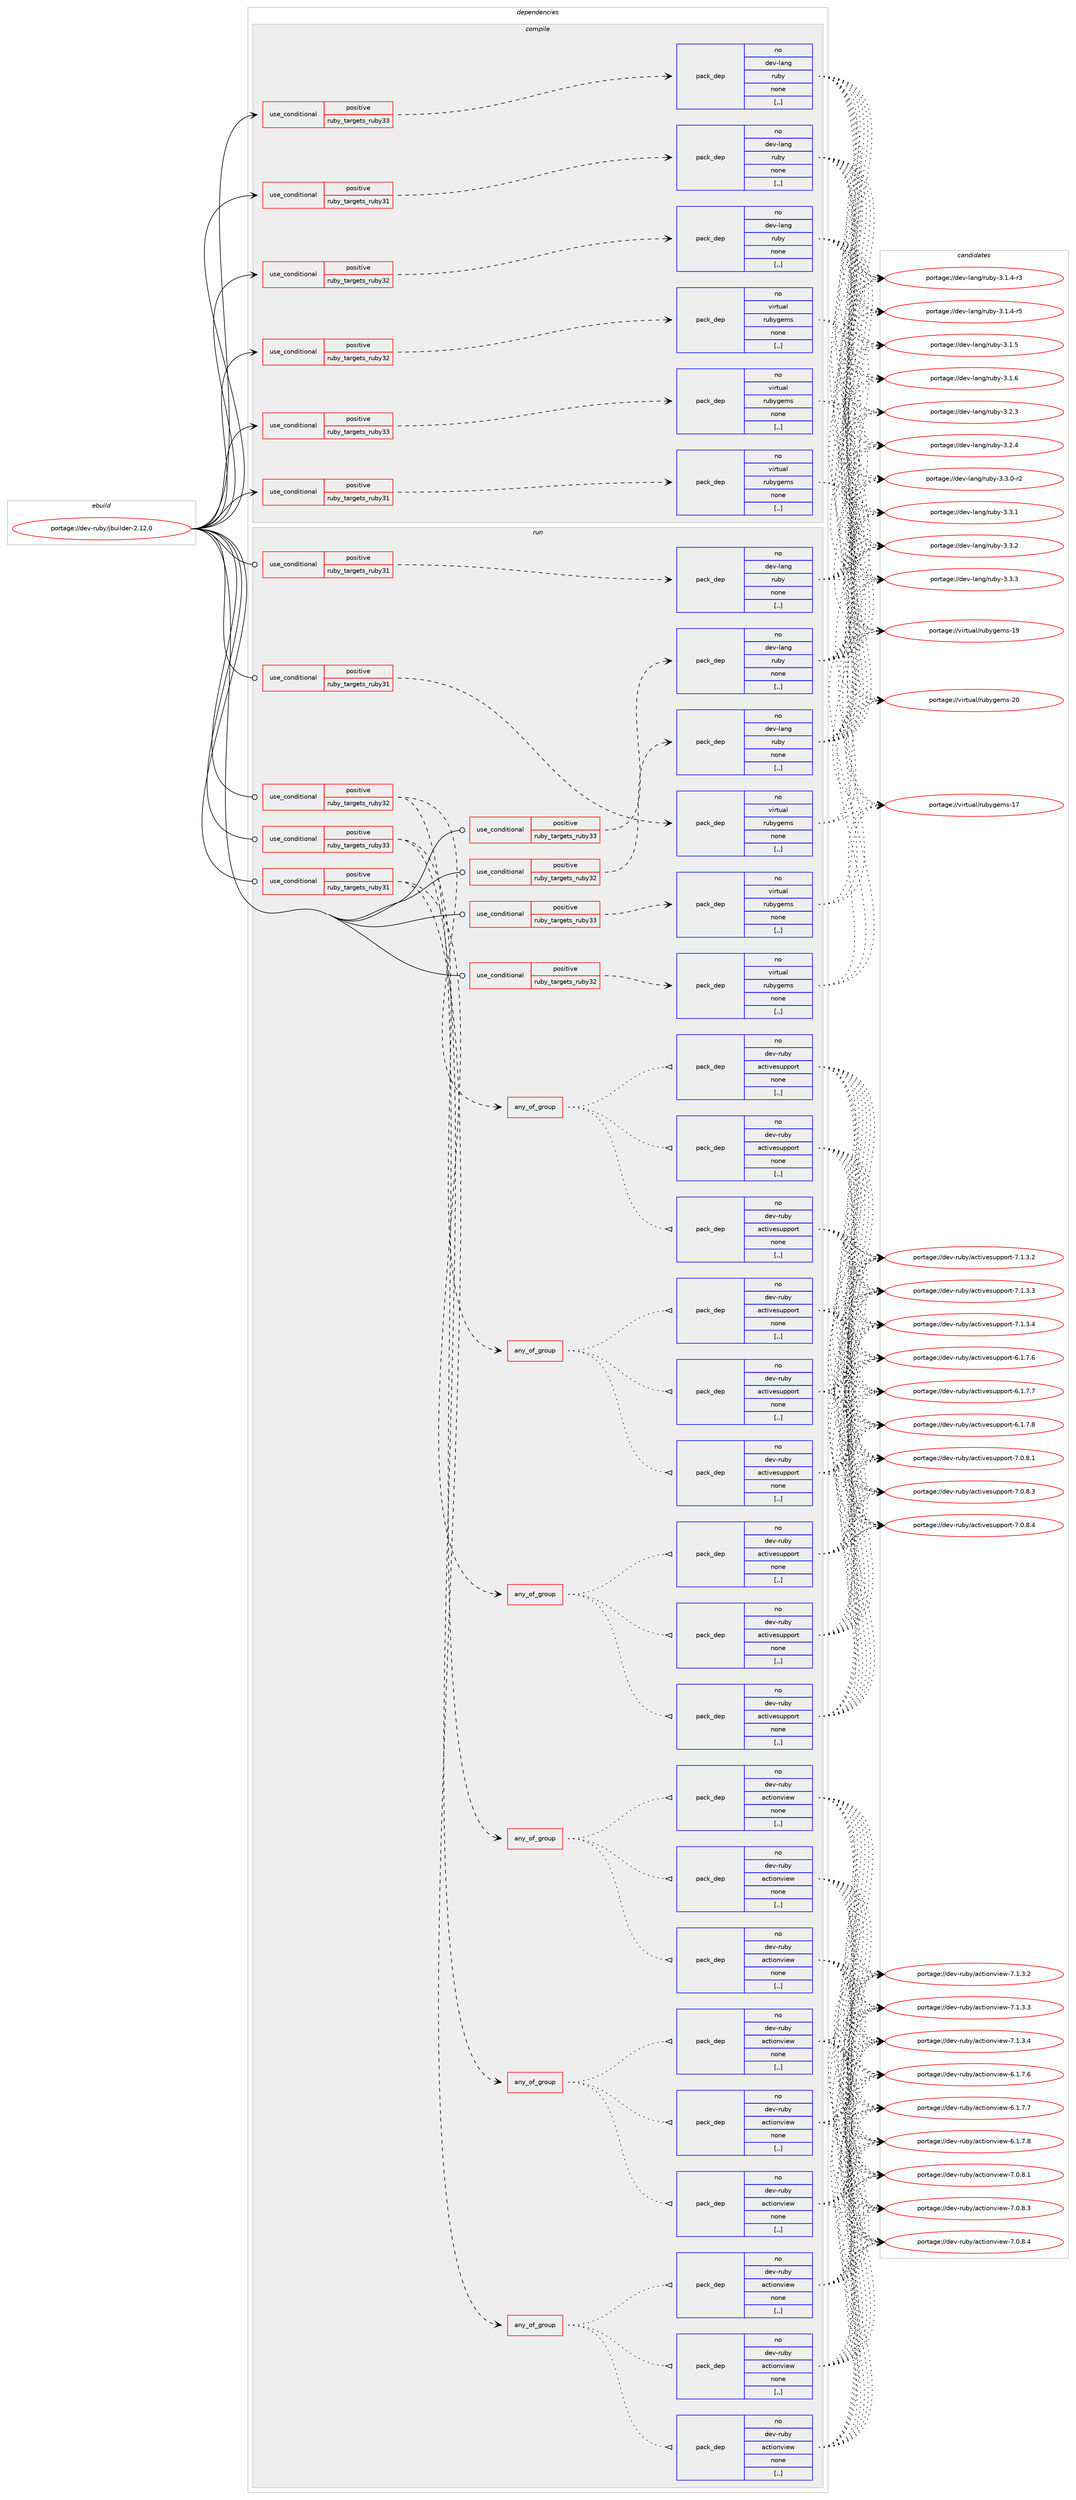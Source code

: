digraph prolog {

# *************
# Graph options
# *************

newrank=true;
concentrate=true;
compound=true;
graph [rankdir=LR,fontname=Helvetica,fontsize=10,ranksep=1.5];#, ranksep=2.5, nodesep=0.2];
edge  [arrowhead=vee];
node  [fontname=Helvetica,fontsize=10];

# **********
# The ebuild
# **********

subgraph cluster_leftcol {
color=gray;
rank=same;
label=<<i>ebuild</i>>;
id [label="portage://dev-ruby/jbuilder-2.12.0", color=red, width=4, href="../dev-ruby/jbuilder-2.12.0.svg"];
}

# ****************
# The dependencies
# ****************

subgraph cluster_midcol {
color=gray;
label=<<i>dependencies</i>>;
subgraph cluster_compile {
fillcolor="#eeeeee";
style=filled;
label=<<i>compile</i>>;
subgraph cond48190 {
dependency183559 [label=<<TABLE BORDER="0" CELLBORDER="1" CELLSPACING="0" CELLPADDING="4"><TR><TD ROWSPAN="3" CELLPADDING="10">use_conditional</TD></TR><TR><TD>positive</TD></TR><TR><TD>ruby_targets_ruby31</TD></TR></TABLE>>, shape=none, color=red];
subgraph pack134072 {
dependency183560 [label=<<TABLE BORDER="0" CELLBORDER="1" CELLSPACING="0" CELLPADDING="4" WIDTH="220"><TR><TD ROWSPAN="6" CELLPADDING="30">pack_dep</TD></TR><TR><TD WIDTH="110">no</TD></TR><TR><TD>dev-lang</TD></TR><TR><TD>ruby</TD></TR><TR><TD>none</TD></TR><TR><TD>[,,]</TD></TR></TABLE>>, shape=none, color=blue];
}
dependency183559:e -> dependency183560:w [weight=20,style="dashed",arrowhead="vee"];
}
id:e -> dependency183559:w [weight=20,style="solid",arrowhead="vee"];
subgraph cond48191 {
dependency183561 [label=<<TABLE BORDER="0" CELLBORDER="1" CELLSPACING="0" CELLPADDING="4"><TR><TD ROWSPAN="3" CELLPADDING="10">use_conditional</TD></TR><TR><TD>positive</TD></TR><TR><TD>ruby_targets_ruby31</TD></TR></TABLE>>, shape=none, color=red];
subgraph pack134073 {
dependency183562 [label=<<TABLE BORDER="0" CELLBORDER="1" CELLSPACING="0" CELLPADDING="4" WIDTH="220"><TR><TD ROWSPAN="6" CELLPADDING="30">pack_dep</TD></TR><TR><TD WIDTH="110">no</TD></TR><TR><TD>virtual</TD></TR><TR><TD>rubygems</TD></TR><TR><TD>none</TD></TR><TR><TD>[,,]</TD></TR></TABLE>>, shape=none, color=blue];
}
dependency183561:e -> dependency183562:w [weight=20,style="dashed",arrowhead="vee"];
}
id:e -> dependency183561:w [weight=20,style="solid",arrowhead="vee"];
subgraph cond48192 {
dependency183563 [label=<<TABLE BORDER="0" CELLBORDER="1" CELLSPACING="0" CELLPADDING="4"><TR><TD ROWSPAN="3" CELLPADDING="10">use_conditional</TD></TR><TR><TD>positive</TD></TR><TR><TD>ruby_targets_ruby32</TD></TR></TABLE>>, shape=none, color=red];
subgraph pack134074 {
dependency183564 [label=<<TABLE BORDER="0" CELLBORDER="1" CELLSPACING="0" CELLPADDING="4" WIDTH="220"><TR><TD ROWSPAN="6" CELLPADDING="30">pack_dep</TD></TR><TR><TD WIDTH="110">no</TD></TR><TR><TD>dev-lang</TD></TR><TR><TD>ruby</TD></TR><TR><TD>none</TD></TR><TR><TD>[,,]</TD></TR></TABLE>>, shape=none, color=blue];
}
dependency183563:e -> dependency183564:w [weight=20,style="dashed",arrowhead="vee"];
}
id:e -> dependency183563:w [weight=20,style="solid",arrowhead="vee"];
subgraph cond48193 {
dependency183565 [label=<<TABLE BORDER="0" CELLBORDER="1" CELLSPACING="0" CELLPADDING="4"><TR><TD ROWSPAN="3" CELLPADDING="10">use_conditional</TD></TR><TR><TD>positive</TD></TR><TR><TD>ruby_targets_ruby32</TD></TR></TABLE>>, shape=none, color=red];
subgraph pack134075 {
dependency183566 [label=<<TABLE BORDER="0" CELLBORDER="1" CELLSPACING="0" CELLPADDING="4" WIDTH="220"><TR><TD ROWSPAN="6" CELLPADDING="30">pack_dep</TD></TR><TR><TD WIDTH="110">no</TD></TR><TR><TD>virtual</TD></TR><TR><TD>rubygems</TD></TR><TR><TD>none</TD></TR><TR><TD>[,,]</TD></TR></TABLE>>, shape=none, color=blue];
}
dependency183565:e -> dependency183566:w [weight=20,style="dashed",arrowhead="vee"];
}
id:e -> dependency183565:w [weight=20,style="solid",arrowhead="vee"];
subgraph cond48194 {
dependency183567 [label=<<TABLE BORDER="0" CELLBORDER="1" CELLSPACING="0" CELLPADDING="4"><TR><TD ROWSPAN="3" CELLPADDING="10">use_conditional</TD></TR><TR><TD>positive</TD></TR><TR><TD>ruby_targets_ruby33</TD></TR></TABLE>>, shape=none, color=red];
subgraph pack134076 {
dependency183568 [label=<<TABLE BORDER="0" CELLBORDER="1" CELLSPACING="0" CELLPADDING="4" WIDTH="220"><TR><TD ROWSPAN="6" CELLPADDING="30">pack_dep</TD></TR><TR><TD WIDTH="110">no</TD></TR><TR><TD>dev-lang</TD></TR><TR><TD>ruby</TD></TR><TR><TD>none</TD></TR><TR><TD>[,,]</TD></TR></TABLE>>, shape=none, color=blue];
}
dependency183567:e -> dependency183568:w [weight=20,style="dashed",arrowhead="vee"];
}
id:e -> dependency183567:w [weight=20,style="solid",arrowhead="vee"];
subgraph cond48195 {
dependency183569 [label=<<TABLE BORDER="0" CELLBORDER="1" CELLSPACING="0" CELLPADDING="4"><TR><TD ROWSPAN="3" CELLPADDING="10">use_conditional</TD></TR><TR><TD>positive</TD></TR><TR><TD>ruby_targets_ruby33</TD></TR></TABLE>>, shape=none, color=red];
subgraph pack134077 {
dependency183570 [label=<<TABLE BORDER="0" CELLBORDER="1" CELLSPACING="0" CELLPADDING="4" WIDTH="220"><TR><TD ROWSPAN="6" CELLPADDING="30">pack_dep</TD></TR><TR><TD WIDTH="110">no</TD></TR><TR><TD>virtual</TD></TR><TR><TD>rubygems</TD></TR><TR><TD>none</TD></TR><TR><TD>[,,]</TD></TR></TABLE>>, shape=none, color=blue];
}
dependency183569:e -> dependency183570:w [weight=20,style="dashed",arrowhead="vee"];
}
id:e -> dependency183569:w [weight=20,style="solid",arrowhead="vee"];
}
subgraph cluster_compileandrun {
fillcolor="#eeeeee";
style=filled;
label=<<i>compile and run</i>>;
}
subgraph cluster_run {
fillcolor="#eeeeee";
style=filled;
label=<<i>run</i>>;
subgraph cond48196 {
dependency183571 [label=<<TABLE BORDER="0" CELLBORDER="1" CELLSPACING="0" CELLPADDING="4"><TR><TD ROWSPAN="3" CELLPADDING="10">use_conditional</TD></TR><TR><TD>positive</TD></TR><TR><TD>ruby_targets_ruby31</TD></TR></TABLE>>, shape=none, color=red];
subgraph any1155 {
dependency183572 [label=<<TABLE BORDER="0" CELLBORDER="1" CELLSPACING="0" CELLPADDING="4"><TR><TD CELLPADDING="10">any_of_group</TD></TR></TABLE>>, shape=none, color=red];subgraph pack134078 {
dependency183573 [label=<<TABLE BORDER="0" CELLBORDER="1" CELLSPACING="0" CELLPADDING="4" WIDTH="220"><TR><TD ROWSPAN="6" CELLPADDING="30">pack_dep</TD></TR><TR><TD WIDTH="110">no</TD></TR><TR><TD>dev-ruby</TD></TR><TR><TD>activesupport</TD></TR><TR><TD>none</TD></TR><TR><TD>[,,]</TD></TR></TABLE>>, shape=none, color=blue];
}
dependency183572:e -> dependency183573:w [weight=20,style="dotted",arrowhead="oinv"];
subgraph pack134079 {
dependency183574 [label=<<TABLE BORDER="0" CELLBORDER="1" CELLSPACING="0" CELLPADDING="4" WIDTH="220"><TR><TD ROWSPAN="6" CELLPADDING="30">pack_dep</TD></TR><TR><TD WIDTH="110">no</TD></TR><TR><TD>dev-ruby</TD></TR><TR><TD>activesupport</TD></TR><TR><TD>none</TD></TR><TR><TD>[,,]</TD></TR></TABLE>>, shape=none, color=blue];
}
dependency183572:e -> dependency183574:w [weight=20,style="dotted",arrowhead="oinv"];
subgraph pack134080 {
dependency183575 [label=<<TABLE BORDER="0" CELLBORDER="1" CELLSPACING="0" CELLPADDING="4" WIDTH="220"><TR><TD ROWSPAN="6" CELLPADDING="30">pack_dep</TD></TR><TR><TD WIDTH="110">no</TD></TR><TR><TD>dev-ruby</TD></TR><TR><TD>activesupport</TD></TR><TR><TD>none</TD></TR><TR><TD>[,,]</TD></TR></TABLE>>, shape=none, color=blue];
}
dependency183572:e -> dependency183575:w [weight=20,style="dotted",arrowhead="oinv"];
}
dependency183571:e -> dependency183572:w [weight=20,style="dashed",arrowhead="vee"];
subgraph any1156 {
dependency183576 [label=<<TABLE BORDER="0" CELLBORDER="1" CELLSPACING="0" CELLPADDING="4"><TR><TD CELLPADDING="10">any_of_group</TD></TR></TABLE>>, shape=none, color=red];subgraph pack134081 {
dependency183577 [label=<<TABLE BORDER="0" CELLBORDER="1" CELLSPACING="0" CELLPADDING="4" WIDTH="220"><TR><TD ROWSPAN="6" CELLPADDING="30">pack_dep</TD></TR><TR><TD WIDTH="110">no</TD></TR><TR><TD>dev-ruby</TD></TR><TR><TD>actionview</TD></TR><TR><TD>none</TD></TR><TR><TD>[,,]</TD></TR></TABLE>>, shape=none, color=blue];
}
dependency183576:e -> dependency183577:w [weight=20,style="dotted",arrowhead="oinv"];
subgraph pack134082 {
dependency183578 [label=<<TABLE BORDER="0" CELLBORDER="1" CELLSPACING="0" CELLPADDING="4" WIDTH="220"><TR><TD ROWSPAN="6" CELLPADDING="30">pack_dep</TD></TR><TR><TD WIDTH="110">no</TD></TR><TR><TD>dev-ruby</TD></TR><TR><TD>actionview</TD></TR><TR><TD>none</TD></TR><TR><TD>[,,]</TD></TR></TABLE>>, shape=none, color=blue];
}
dependency183576:e -> dependency183578:w [weight=20,style="dotted",arrowhead="oinv"];
subgraph pack134083 {
dependency183579 [label=<<TABLE BORDER="0" CELLBORDER="1" CELLSPACING="0" CELLPADDING="4" WIDTH="220"><TR><TD ROWSPAN="6" CELLPADDING="30">pack_dep</TD></TR><TR><TD WIDTH="110">no</TD></TR><TR><TD>dev-ruby</TD></TR><TR><TD>actionview</TD></TR><TR><TD>none</TD></TR><TR><TD>[,,]</TD></TR></TABLE>>, shape=none, color=blue];
}
dependency183576:e -> dependency183579:w [weight=20,style="dotted",arrowhead="oinv"];
}
dependency183571:e -> dependency183576:w [weight=20,style="dashed",arrowhead="vee"];
}
id:e -> dependency183571:w [weight=20,style="solid",arrowhead="odot"];
subgraph cond48197 {
dependency183580 [label=<<TABLE BORDER="0" CELLBORDER="1" CELLSPACING="0" CELLPADDING="4"><TR><TD ROWSPAN="3" CELLPADDING="10">use_conditional</TD></TR><TR><TD>positive</TD></TR><TR><TD>ruby_targets_ruby31</TD></TR></TABLE>>, shape=none, color=red];
subgraph pack134084 {
dependency183581 [label=<<TABLE BORDER="0" CELLBORDER="1" CELLSPACING="0" CELLPADDING="4" WIDTH="220"><TR><TD ROWSPAN="6" CELLPADDING="30">pack_dep</TD></TR><TR><TD WIDTH="110">no</TD></TR><TR><TD>dev-lang</TD></TR><TR><TD>ruby</TD></TR><TR><TD>none</TD></TR><TR><TD>[,,]</TD></TR></TABLE>>, shape=none, color=blue];
}
dependency183580:e -> dependency183581:w [weight=20,style="dashed",arrowhead="vee"];
}
id:e -> dependency183580:w [weight=20,style="solid",arrowhead="odot"];
subgraph cond48198 {
dependency183582 [label=<<TABLE BORDER="0" CELLBORDER="1" CELLSPACING="0" CELLPADDING="4"><TR><TD ROWSPAN="3" CELLPADDING="10">use_conditional</TD></TR><TR><TD>positive</TD></TR><TR><TD>ruby_targets_ruby31</TD></TR></TABLE>>, shape=none, color=red];
subgraph pack134085 {
dependency183583 [label=<<TABLE BORDER="0" CELLBORDER="1" CELLSPACING="0" CELLPADDING="4" WIDTH="220"><TR><TD ROWSPAN="6" CELLPADDING="30">pack_dep</TD></TR><TR><TD WIDTH="110">no</TD></TR><TR><TD>virtual</TD></TR><TR><TD>rubygems</TD></TR><TR><TD>none</TD></TR><TR><TD>[,,]</TD></TR></TABLE>>, shape=none, color=blue];
}
dependency183582:e -> dependency183583:w [weight=20,style="dashed",arrowhead="vee"];
}
id:e -> dependency183582:w [weight=20,style="solid",arrowhead="odot"];
subgraph cond48199 {
dependency183584 [label=<<TABLE BORDER="0" CELLBORDER="1" CELLSPACING="0" CELLPADDING="4"><TR><TD ROWSPAN="3" CELLPADDING="10">use_conditional</TD></TR><TR><TD>positive</TD></TR><TR><TD>ruby_targets_ruby32</TD></TR></TABLE>>, shape=none, color=red];
subgraph any1157 {
dependency183585 [label=<<TABLE BORDER="0" CELLBORDER="1" CELLSPACING="0" CELLPADDING="4"><TR><TD CELLPADDING="10">any_of_group</TD></TR></TABLE>>, shape=none, color=red];subgraph pack134086 {
dependency183586 [label=<<TABLE BORDER="0" CELLBORDER="1" CELLSPACING="0" CELLPADDING="4" WIDTH="220"><TR><TD ROWSPAN="6" CELLPADDING="30">pack_dep</TD></TR><TR><TD WIDTH="110">no</TD></TR><TR><TD>dev-ruby</TD></TR><TR><TD>activesupport</TD></TR><TR><TD>none</TD></TR><TR><TD>[,,]</TD></TR></TABLE>>, shape=none, color=blue];
}
dependency183585:e -> dependency183586:w [weight=20,style="dotted",arrowhead="oinv"];
subgraph pack134087 {
dependency183587 [label=<<TABLE BORDER="0" CELLBORDER="1" CELLSPACING="0" CELLPADDING="4" WIDTH="220"><TR><TD ROWSPAN="6" CELLPADDING="30">pack_dep</TD></TR><TR><TD WIDTH="110">no</TD></TR><TR><TD>dev-ruby</TD></TR><TR><TD>activesupport</TD></TR><TR><TD>none</TD></TR><TR><TD>[,,]</TD></TR></TABLE>>, shape=none, color=blue];
}
dependency183585:e -> dependency183587:w [weight=20,style="dotted",arrowhead="oinv"];
subgraph pack134088 {
dependency183588 [label=<<TABLE BORDER="0" CELLBORDER="1" CELLSPACING="0" CELLPADDING="4" WIDTH="220"><TR><TD ROWSPAN="6" CELLPADDING="30">pack_dep</TD></TR><TR><TD WIDTH="110">no</TD></TR><TR><TD>dev-ruby</TD></TR><TR><TD>activesupport</TD></TR><TR><TD>none</TD></TR><TR><TD>[,,]</TD></TR></TABLE>>, shape=none, color=blue];
}
dependency183585:e -> dependency183588:w [weight=20,style="dotted",arrowhead="oinv"];
}
dependency183584:e -> dependency183585:w [weight=20,style="dashed",arrowhead="vee"];
subgraph any1158 {
dependency183589 [label=<<TABLE BORDER="0" CELLBORDER="1" CELLSPACING="0" CELLPADDING="4"><TR><TD CELLPADDING="10">any_of_group</TD></TR></TABLE>>, shape=none, color=red];subgraph pack134089 {
dependency183590 [label=<<TABLE BORDER="0" CELLBORDER="1" CELLSPACING="0" CELLPADDING="4" WIDTH="220"><TR><TD ROWSPAN="6" CELLPADDING="30">pack_dep</TD></TR><TR><TD WIDTH="110">no</TD></TR><TR><TD>dev-ruby</TD></TR><TR><TD>actionview</TD></TR><TR><TD>none</TD></TR><TR><TD>[,,]</TD></TR></TABLE>>, shape=none, color=blue];
}
dependency183589:e -> dependency183590:w [weight=20,style="dotted",arrowhead="oinv"];
subgraph pack134090 {
dependency183591 [label=<<TABLE BORDER="0" CELLBORDER="1" CELLSPACING="0" CELLPADDING="4" WIDTH="220"><TR><TD ROWSPAN="6" CELLPADDING="30">pack_dep</TD></TR><TR><TD WIDTH="110">no</TD></TR><TR><TD>dev-ruby</TD></TR><TR><TD>actionview</TD></TR><TR><TD>none</TD></TR><TR><TD>[,,]</TD></TR></TABLE>>, shape=none, color=blue];
}
dependency183589:e -> dependency183591:w [weight=20,style="dotted",arrowhead="oinv"];
subgraph pack134091 {
dependency183592 [label=<<TABLE BORDER="0" CELLBORDER="1" CELLSPACING="0" CELLPADDING="4" WIDTH="220"><TR><TD ROWSPAN="6" CELLPADDING="30">pack_dep</TD></TR><TR><TD WIDTH="110">no</TD></TR><TR><TD>dev-ruby</TD></TR><TR><TD>actionview</TD></TR><TR><TD>none</TD></TR><TR><TD>[,,]</TD></TR></TABLE>>, shape=none, color=blue];
}
dependency183589:e -> dependency183592:w [weight=20,style="dotted",arrowhead="oinv"];
}
dependency183584:e -> dependency183589:w [weight=20,style="dashed",arrowhead="vee"];
}
id:e -> dependency183584:w [weight=20,style="solid",arrowhead="odot"];
subgraph cond48200 {
dependency183593 [label=<<TABLE BORDER="0" CELLBORDER="1" CELLSPACING="0" CELLPADDING="4"><TR><TD ROWSPAN="3" CELLPADDING="10">use_conditional</TD></TR><TR><TD>positive</TD></TR><TR><TD>ruby_targets_ruby32</TD></TR></TABLE>>, shape=none, color=red];
subgraph pack134092 {
dependency183594 [label=<<TABLE BORDER="0" CELLBORDER="1" CELLSPACING="0" CELLPADDING="4" WIDTH="220"><TR><TD ROWSPAN="6" CELLPADDING="30">pack_dep</TD></TR><TR><TD WIDTH="110">no</TD></TR><TR><TD>dev-lang</TD></TR><TR><TD>ruby</TD></TR><TR><TD>none</TD></TR><TR><TD>[,,]</TD></TR></TABLE>>, shape=none, color=blue];
}
dependency183593:e -> dependency183594:w [weight=20,style="dashed",arrowhead="vee"];
}
id:e -> dependency183593:w [weight=20,style="solid",arrowhead="odot"];
subgraph cond48201 {
dependency183595 [label=<<TABLE BORDER="0" CELLBORDER="1" CELLSPACING="0" CELLPADDING="4"><TR><TD ROWSPAN="3" CELLPADDING="10">use_conditional</TD></TR><TR><TD>positive</TD></TR><TR><TD>ruby_targets_ruby32</TD></TR></TABLE>>, shape=none, color=red];
subgraph pack134093 {
dependency183596 [label=<<TABLE BORDER="0" CELLBORDER="1" CELLSPACING="0" CELLPADDING="4" WIDTH="220"><TR><TD ROWSPAN="6" CELLPADDING="30">pack_dep</TD></TR><TR><TD WIDTH="110">no</TD></TR><TR><TD>virtual</TD></TR><TR><TD>rubygems</TD></TR><TR><TD>none</TD></TR><TR><TD>[,,]</TD></TR></TABLE>>, shape=none, color=blue];
}
dependency183595:e -> dependency183596:w [weight=20,style="dashed",arrowhead="vee"];
}
id:e -> dependency183595:w [weight=20,style="solid",arrowhead="odot"];
subgraph cond48202 {
dependency183597 [label=<<TABLE BORDER="0" CELLBORDER="1" CELLSPACING="0" CELLPADDING="4"><TR><TD ROWSPAN="3" CELLPADDING="10">use_conditional</TD></TR><TR><TD>positive</TD></TR><TR><TD>ruby_targets_ruby33</TD></TR></TABLE>>, shape=none, color=red];
subgraph any1159 {
dependency183598 [label=<<TABLE BORDER="0" CELLBORDER="1" CELLSPACING="0" CELLPADDING="4"><TR><TD CELLPADDING="10">any_of_group</TD></TR></TABLE>>, shape=none, color=red];subgraph pack134094 {
dependency183599 [label=<<TABLE BORDER="0" CELLBORDER="1" CELLSPACING="0" CELLPADDING="4" WIDTH="220"><TR><TD ROWSPAN="6" CELLPADDING="30">pack_dep</TD></TR><TR><TD WIDTH="110">no</TD></TR><TR><TD>dev-ruby</TD></TR><TR><TD>activesupport</TD></TR><TR><TD>none</TD></TR><TR><TD>[,,]</TD></TR></TABLE>>, shape=none, color=blue];
}
dependency183598:e -> dependency183599:w [weight=20,style="dotted",arrowhead="oinv"];
subgraph pack134095 {
dependency183600 [label=<<TABLE BORDER="0" CELLBORDER="1" CELLSPACING="0" CELLPADDING="4" WIDTH="220"><TR><TD ROWSPAN="6" CELLPADDING="30">pack_dep</TD></TR><TR><TD WIDTH="110">no</TD></TR><TR><TD>dev-ruby</TD></TR><TR><TD>activesupport</TD></TR><TR><TD>none</TD></TR><TR><TD>[,,]</TD></TR></TABLE>>, shape=none, color=blue];
}
dependency183598:e -> dependency183600:w [weight=20,style="dotted",arrowhead="oinv"];
subgraph pack134096 {
dependency183601 [label=<<TABLE BORDER="0" CELLBORDER="1" CELLSPACING="0" CELLPADDING="4" WIDTH="220"><TR><TD ROWSPAN="6" CELLPADDING="30">pack_dep</TD></TR><TR><TD WIDTH="110">no</TD></TR><TR><TD>dev-ruby</TD></TR><TR><TD>activesupport</TD></TR><TR><TD>none</TD></TR><TR><TD>[,,]</TD></TR></TABLE>>, shape=none, color=blue];
}
dependency183598:e -> dependency183601:w [weight=20,style="dotted",arrowhead="oinv"];
}
dependency183597:e -> dependency183598:w [weight=20,style="dashed",arrowhead="vee"];
subgraph any1160 {
dependency183602 [label=<<TABLE BORDER="0" CELLBORDER="1" CELLSPACING="0" CELLPADDING="4"><TR><TD CELLPADDING="10">any_of_group</TD></TR></TABLE>>, shape=none, color=red];subgraph pack134097 {
dependency183603 [label=<<TABLE BORDER="0" CELLBORDER="1" CELLSPACING="0" CELLPADDING="4" WIDTH="220"><TR><TD ROWSPAN="6" CELLPADDING="30">pack_dep</TD></TR><TR><TD WIDTH="110">no</TD></TR><TR><TD>dev-ruby</TD></TR><TR><TD>actionview</TD></TR><TR><TD>none</TD></TR><TR><TD>[,,]</TD></TR></TABLE>>, shape=none, color=blue];
}
dependency183602:e -> dependency183603:w [weight=20,style="dotted",arrowhead="oinv"];
subgraph pack134098 {
dependency183604 [label=<<TABLE BORDER="0" CELLBORDER="1" CELLSPACING="0" CELLPADDING="4" WIDTH="220"><TR><TD ROWSPAN="6" CELLPADDING="30">pack_dep</TD></TR><TR><TD WIDTH="110">no</TD></TR><TR><TD>dev-ruby</TD></TR><TR><TD>actionview</TD></TR><TR><TD>none</TD></TR><TR><TD>[,,]</TD></TR></TABLE>>, shape=none, color=blue];
}
dependency183602:e -> dependency183604:w [weight=20,style="dotted",arrowhead="oinv"];
subgraph pack134099 {
dependency183605 [label=<<TABLE BORDER="0" CELLBORDER="1" CELLSPACING="0" CELLPADDING="4" WIDTH="220"><TR><TD ROWSPAN="6" CELLPADDING="30">pack_dep</TD></TR><TR><TD WIDTH="110">no</TD></TR><TR><TD>dev-ruby</TD></TR><TR><TD>actionview</TD></TR><TR><TD>none</TD></TR><TR><TD>[,,]</TD></TR></TABLE>>, shape=none, color=blue];
}
dependency183602:e -> dependency183605:w [weight=20,style="dotted",arrowhead="oinv"];
}
dependency183597:e -> dependency183602:w [weight=20,style="dashed",arrowhead="vee"];
}
id:e -> dependency183597:w [weight=20,style="solid",arrowhead="odot"];
subgraph cond48203 {
dependency183606 [label=<<TABLE BORDER="0" CELLBORDER="1" CELLSPACING="0" CELLPADDING="4"><TR><TD ROWSPAN="3" CELLPADDING="10">use_conditional</TD></TR><TR><TD>positive</TD></TR><TR><TD>ruby_targets_ruby33</TD></TR></TABLE>>, shape=none, color=red];
subgraph pack134100 {
dependency183607 [label=<<TABLE BORDER="0" CELLBORDER="1" CELLSPACING="0" CELLPADDING="4" WIDTH="220"><TR><TD ROWSPAN="6" CELLPADDING="30">pack_dep</TD></TR><TR><TD WIDTH="110">no</TD></TR><TR><TD>dev-lang</TD></TR><TR><TD>ruby</TD></TR><TR><TD>none</TD></TR><TR><TD>[,,]</TD></TR></TABLE>>, shape=none, color=blue];
}
dependency183606:e -> dependency183607:w [weight=20,style="dashed",arrowhead="vee"];
}
id:e -> dependency183606:w [weight=20,style="solid",arrowhead="odot"];
subgraph cond48204 {
dependency183608 [label=<<TABLE BORDER="0" CELLBORDER="1" CELLSPACING="0" CELLPADDING="4"><TR><TD ROWSPAN="3" CELLPADDING="10">use_conditional</TD></TR><TR><TD>positive</TD></TR><TR><TD>ruby_targets_ruby33</TD></TR></TABLE>>, shape=none, color=red];
subgraph pack134101 {
dependency183609 [label=<<TABLE BORDER="0" CELLBORDER="1" CELLSPACING="0" CELLPADDING="4" WIDTH="220"><TR><TD ROWSPAN="6" CELLPADDING="30">pack_dep</TD></TR><TR><TD WIDTH="110">no</TD></TR><TR><TD>virtual</TD></TR><TR><TD>rubygems</TD></TR><TR><TD>none</TD></TR><TR><TD>[,,]</TD></TR></TABLE>>, shape=none, color=blue];
}
dependency183608:e -> dependency183609:w [weight=20,style="dashed",arrowhead="vee"];
}
id:e -> dependency183608:w [weight=20,style="solid",arrowhead="odot"];
}
}

# **************
# The candidates
# **************

subgraph cluster_choices {
rank=same;
color=gray;
label=<<i>candidates</i>>;

subgraph choice134072 {
color=black;
nodesep=1;
choice100101118451089711010347114117981214551464946524511451 [label="portage://dev-lang/ruby-3.1.4-r3", color=red, width=4,href="../dev-lang/ruby-3.1.4-r3.svg"];
choice100101118451089711010347114117981214551464946524511453 [label="portage://dev-lang/ruby-3.1.4-r5", color=red, width=4,href="../dev-lang/ruby-3.1.4-r5.svg"];
choice10010111845108971101034711411798121455146494653 [label="portage://dev-lang/ruby-3.1.5", color=red, width=4,href="../dev-lang/ruby-3.1.5.svg"];
choice10010111845108971101034711411798121455146494654 [label="portage://dev-lang/ruby-3.1.6", color=red, width=4,href="../dev-lang/ruby-3.1.6.svg"];
choice10010111845108971101034711411798121455146504651 [label="portage://dev-lang/ruby-3.2.3", color=red, width=4,href="../dev-lang/ruby-3.2.3.svg"];
choice10010111845108971101034711411798121455146504652 [label="portage://dev-lang/ruby-3.2.4", color=red, width=4,href="../dev-lang/ruby-3.2.4.svg"];
choice100101118451089711010347114117981214551465146484511450 [label="portage://dev-lang/ruby-3.3.0-r2", color=red, width=4,href="../dev-lang/ruby-3.3.0-r2.svg"];
choice10010111845108971101034711411798121455146514649 [label="portage://dev-lang/ruby-3.3.1", color=red, width=4,href="../dev-lang/ruby-3.3.1.svg"];
choice10010111845108971101034711411798121455146514650 [label="portage://dev-lang/ruby-3.3.2", color=red, width=4,href="../dev-lang/ruby-3.3.2.svg"];
choice10010111845108971101034711411798121455146514651 [label="portage://dev-lang/ruby-3.3.3", color=red, width=4,href="../dev-lang/ruby-3.3.3.svg"];
dependency183560:e -> choice100101118451089711010347114117981214551464946524511451:w [style=dotted,weight="100"];
dependency183560:e -> choice100101118451089711010347114117981214551464946524511453:w [style=dotted,weight="100"];
dependency183560:e -> choice10010111845108971101034711411798121455146494653:w [style=dotted,weight="100"];
dependency183560:e -> choice10010111845108971101034711411798121455146494654:w [style=dotted,weight="100"];
dependency183560:e -> choice10010111845108971101034711411798121455146504651:w [style=dotted,weight="100"];
dependency183560:e -> choice10010111845108971101034711411798121455146504652:w [style=dotted,weight="100"];
dependency183560:e -> choice100101118451089711010347114117981214551465146484511450:w [style=dotted,weight="100"];
dependency183560:e -> choice10010111845108971101034711411798121455146514649:w [style=dotted,weight="100"];
dependency183560:e -> choice10010111845108971101034711411798121455146514650:w [style=dotted,weight="100"];
dependency183560:e -> choice10010111845108971101034711411798121455146514651:w [style=dotted,weight="100"];
}
subgraph choice134073 {
color=black;
nodesep=1;
choice118105114116117971084711411798121103101109115454955 [label="portage://virtual/rubygems-17", color=red, width=4,href="../virtual/rubygems-17.svg"];
choice118105114116117971084711411798121103101109115454957 [label="portage://virtual/rubygems-19", color=red, width=4,href="../virtual/rubygems-19.svg"];
choice118105114116117971084711411798121103101109115455048 [label="portage://virtual/rubygems-20", color=red, width=4,href="../virtual/rubygems-20.svg"];
dependency183562:e -> choice118105114116117971084711411798121103101109115454955:w [style=dotted,weight="100"];
dependency183562:e -> choice118105114116117971084711411798121103101109115454957:w [style=dotted,weight="100"];
dependency183562:e -> choice118105114116117971084711411798121103101109115455048:w [style=dotted,weight="100"];
}
subgraph choice134074 {
color=black;
nodesep=1;
choice100101118451089711010347114117981214551464946524511451 [label="portage://dev-lang/ruby-3.1.4-r3", color=red, width=4,href="../dev-lang/ruby-3.1.4-r3.svg"];
choice100101118451089711010347114117981214551464946524511453 [label="portage://dev-lang/ruby-3.1.4-r5", color=red, width=4,href="../dev-lang/ruby-3.1.4-r5.svg"];
choice10010111845108971101034711411798121455146494653 [label="portage://dev-lang/ruby-3.1.5", color=red, width=4,href="../dev-lang/ruby-3.1.5.svg"];
choice10010111845108971101034711411798121455146494654 [label="portage://dev-lang/ruby-3.1.6", color=red, width=4,href="../dev-lang/ruby-3.1.6.svg"];
choice10010111845108971101034711411798121455146504651 [label="portage://dev-lang/ruby-3.2.3", color=red, width=4,href="../dev-lang/ruby-3.2.3.svg"];
choice10010111845108971101034711411798121455146504652 [label="portage://dev-lang/ruby-3.2.4", color=red, width=4,href="../dev-lang/ruby-3.2.4.svg"];
choice100101118451089711010347114117981214551465146484511450 [label="portage://dev-lang/ruby-3.3.0-r2", color=red, width=4,href="../dev-lang/ruby-3.3.0-r2.svg"];
choice10010111845108971101034711411798121455146514649 [label="portage://dev-lang/ruby-3.3.1", color=red, width=4,href="../dev-lang/ruby-3.3.1.svg"];
choice10010111845108971101034711411798121455146514650 [label="portage://dev-lang/ruby-3.3.2", color=red, width=4,href="../dev-lang/ruby-3.3.2.svg"];
choice10010111845108971101034711411798121455146514651 [label="portage://dev-lang/ruby-3.3.3", color=red, width=4,href="../dev-lang/ruby-3.3.3.svg"];
dependency183564:e -> choice100101118451089711010347114117981214551464946524511451:w [style=dotted,weight="100"];
dependency183564:e -> choice100101118451089711010347114117981214551464946524511453:w [style=dotted,weight="100"];
dependency183564:e -> choice10010111845108971101034711411798121455146494653:w [style=dotted,weight="100"];
dependency183564:e -> choice10010111845108971101034711411798121455146494654:w [style=dotted,weight="100"];
dependency183564:e -> choice10010111845108971101034711411798121455146504651:w [style=dotted,weight="100"];
dependency183564:e -> choice10010111845108971101034711411798121455146504652:w [style=dotted,weight="100"];
dependency183564:e -> choice100101118451089711010347114117981214551465146484511450:w [style=dotted,weight="100"];
dependency183564:e -> choice10010111845108971101034711411798121455146514649:w [style=dotted,weight="100"];
dependency183564:e -> choice10010111845108971101034711411798121455146514650:w [style=dotted,weight="100"];
dependency183564:e -> choice10010111845108971101034711411798121455146514651:w [style=dotted,weight="100"];
}
subgraph choice134075 {
color=black;
nodesep=1;
choice118105114116117971084711411798121103101109115454955 [label="portage://virtual/rubygems-17", color=red, width=4,href="../virtual/rubygems-17.svg"];
choice118105114116117971084711411798121103101109115454957 [label="portage://virtual/rubygems-19", color=red, width=4,href="../virtual/rubygems-19.svg"];
choice118105114116117971084711411798121103101109115455048 [label="portage://virtual/rubygems-20", color=red, width=4,href="../virtual/rubygems-20.svg"];
dependency183566:e -> choice118105114116117971084711411798121103101109115454955:w [style=dotted,weight="100"];
dependency183566:e -> choice118105114116117971084711411798121103101109115454957:w [style=dotted,weight="100"];
dependency183566:e -> choice118105114116117971084711411798121103101109115455048:w [style=dotted,weight="100"];
}
subgraph choice134076 {
color=black;
nodesep=1;
choice100101118451089711010347114117981214551464946524511451 [label="portage://dev-lang/ruby-3.1.4-r3", color=red, width=4,href="../dev-lang/ruby-3.1.4-r3.svg"];
choice100101118451089711010347114117981214551464946524511453 [label="portage://dev-lang/ruby-3.1.4-r5", color=red, width=4,href="../dev-lang/ruby-3.1.4-r5.svg"];
choice10010111845108971101034711411798121455146494653 [label="portage://dev-lang/ruby-3.1.5", color=red, width=4,href="../dev-lang/ruby-3.1.5.svg"];
choice10010111845108971101034711411798121455146494654 [label="portage://dev-lang/ruby-3.1.6", color=red, width=4,href="../dev-lang/ruby-3.1.6.svg"];
choice10010111845108971101034711411798121455146504651 [label="portage://dev-lang/ruby-3.2.3", color=red, width=4,href="../dev-lang/ruby-3.2.3.svg"];
choice10010111845108971101034711411798121455146504652 [label="portage://dev-lang/ruby-3.2.4", color=red, width=4,href="../dev-lang/ruby-3.2.4.svg"];
choice100101118451089711010347114117981214551465146484511450 [label="portage://dev-lang/ruby-3.3.0-r2", color=red, width=4,href="../dev-lang/ruby-3.3.0-r2.svg"];
choice10010111845108971101034711411798121455146514649 [label="portage://dev-lang/ruby-3.3.1", color=red, width=4,href="../dev-lang/ruby-3.3.1.svg"];
choice10010111845108971101034711411798121455146514650 [label="portage://dev-lang/ruby-3.3.2", color=red, width=4,href="../dev-lang/ruby-3.3.2.svg"];
choice10010111845108971101034711411798121455146514651 [label="portage://dev-lang/ruby-3.3.3", color=red, width=4,href="../dev-lang/ruby-3.3.3.svg"];
dependency183568:e -> choice100101118451089711010347114117981214551464946524511451:w [style=dotted,weight="100"];
dependency183568:e -> choice100101118451089711010347114117981214551464946524511453:w [style=dotted,weight="100"];
dependency183568:e -> choice10010111845108971101034711411798121455146494653:w [style=dotted,weight="100"];
dependency183568:e -> choice10010111845108971101034711411798121455146494654:w [style=dotted,weight="100"];
dependency183568:e -> choice10010111845108971101034711411798121455146504651:w [style=dotted,weight="100"];
dependency183568:e -> choice10010111845108971101034711411798121455146504652:w [style=dotted,weight="100"];
dependency183568:e -> choice100101118451089711010347114117981214551465146484511450:w [style=dotted,weight="100"];
dependency183568:e -> choice10010111845108971101034711411798121455146514649:w [style=dotted,weight="100"];
dependency183568:e -> choice10010111845108971101034711411798121455146514650:w [style=dotted,weight="100"];
dependency183568:e -> choice10010111845108971101034711411798121455146514651:w [style=dotted,weight="100"];
}
subgraph choice134077 {
color=black;
nodesep=1;
choice118105114116117971084711411798121103101109115454955 [label="portage://virtual/rubygems-17", color=red, width=4,href="../virtual/rubygems-17.svg"];
choice118105114116117971084711411798121103101109115454957 [label="portage://virtual/rubygems-19", color=red, width=4,href="../virtual/rubygems-19.svg"];
choice118105114116117971084711411798121103101109115455048 [label="portage://virtual/rubygems-20", color=red, width=4,href="../virtual/rubygems-20.svg"];
dependency183570:e -> choice118105114116117971084711411798121103101109115454955:w [style=dotted,weight="100"];
dependency183570:e -> choice118105114116117971084711411798121103101109115454957:w [style=dotted,weight="100"];
dependency183570:e -> choice118105114116117971084711411798121103101109115455048:w [style=dotted,weight="100"];
}
subgraph choice134078 {
color=black;
nodesep=1;
choice10010111845114117981214797991161051181011151171121121111141164554464946554654 [label="portage://dev-ruby/activesupport-6.1.7.6", color=red, width=4,href="../dev-ruby/activesupport-6.1.7.6.svg"];
choice10010111845114117981214797991161051181011151171121121111141164554464946554655 [label="portage://dev-ruby/activesupport-6.1.7.7", color=red, width=4,href="../dev-ruby/activesupport-6.1.7.7.svg"];
choice10010111845114117981214797991161051181011151171121121111141164554464946554656 [label="portage://dev-ruby/activesupport-6.1.7.8", color=red, width=4,href="../dev-ruby/activesupport-6.1.7.8.svg"];
choice10010111845114117981214797991161051181011151171121121111141164555464846564649 [label="portage://dev-ruby/activesupport-7.0.8.1", color=red, width=4,href="../dev-ruby/activesupport-7.0.8.1.svg"];
choice10010111845114117981214797991161051181011151171121121111141164555464846564651 [label="portage://dev-ruby/activesupport-7.0.8.3", color=red, width=4,href="../dev-ruby/activesupport-7.0.8.3.svg"];
choice10010111845114117981214797991161051181011151171121121111141164555464846564652 [label="portage://dev-ruby/activesupport-7.0.8.4", color=red, width=4,href="../dev-ruby/activesupport-7.0.8.4.svg"];
choice10010111845114117981214797991161051181011151171121121111141164555464946514650 [label="portage://dev-ruby/activesupport-7.1.3.2", color=red, width=4,href="../dev-ruby/activesupport-7.1.3.2.svg"];
choice10010111845114117981214797991161051181011151171121121111141164555464946514651 [label="portage://dev-ruby/activesupport-7.1.3.3", color=red, width=4,href="../dev-ruby/activesupport-7.1.3.3.svg"];
choice10010111845114117981214797991161051181011151171121121111141164555464946514652 [label="portage://dev-ruby/activesupport-7.1.3.4", color=red, width=4,href="../dev-ruby/activesupport-7.1.3.4.svg"];
dependency183573:e -> choice10010111845114117981214797991161051181011151171121121111141164554464946554654:w [style=dotted,weight="100"];
dependency183573:e -> choice10010111845114117981214797991161051181011151171121121111141164554464946554655:w [style=dotted,weight="100"];
dependency183573:e -> choice10010111845114117981214797991161051181011151171121121111141164554464946554656:w [style=dotted,weight="100"];
dependency183573:e -> choice10010111845114117981214797991161051181011151171121121111141164555464846564649:w [style=dotted,weight="100"];
dependency183573:e -> choice10010111845114117981214797991161051181011151171121121111141164555464846564651:w [style=dotted,weight="100"];
dependency183573:e -> choice10010111845114117981214797991161051181011151171121121111141164555464846564652:w [style=dotted,weight="100"];
dependency183573:e -> choice10010111845114117981214797991161051181011151171121121111141164555464946514650:w [style=dotted,weight="100"];
dependency183573:e -> choice10010111845114117981214797991161051181011151171121121111141164555464946514651:w [style=dotted,weight="100"];
dependency183573:e -> choice10010111845114117981214797991161051181011151171121121111141164555464946514652:w [style=dotted,weight="100"];
}
subgraph choice134079 {
color=black;
nodesep=1;
choice10010111845114117981214797991161051181011151171121121111141164554464946554654 [label="portage://dev-ruby/activesupport-6.1.7.6", color=red, width=4,href="../dev-ruby/activesupport-6.1.7.6.svg"];
choice10010111845114117981214797991161051181011151171121121111141164554464946554655 [label="portage://dev-ruby/activesupport-6.1.7.7", color=red, width=4,href="../dev-ruby/activesupport-6.1.7.7.svg"];
choice10010111845114117981214797991161051181011151171121121111141164554464946554656 [label="portage://dev-ruby/activesupport-6.1.7.8", color=red, width=4,href="../dev-ruby/activesupport-6.1.7.8.svg"];
choice10010111845114117981214797991161051181011151171121121111141164555464846564649 [label="portage://dev-ruby/activesupport-7.0.8.1", color=red, width=4,href="../dev-ruby/activesupport-7.0.8.1.svg"];
choice10010111845114117981214797991161051181011151171121121111141164555464846564651 [label="portage://dev-ruby/activesupport-7.0.8.3", color=red, width=4,href="../dev-ruby/activesupport-7.0.8.3.svg"];
choice10010111845114117981214797991161051181011151171121121111141164555464846564652 [label="portage://dev-ruby/activesupport-7.0.8.4", color=red, width=4,href="../dev-ruby/activesupport-7.0.8.4.svg"];
choice10010111845114117981214797991161051181011151171121121111141164555464946514650 [label="portage://dev-ruby/activesupport-7.1.3.2", color=red, width=4,href="../dev-ruby/activesupport-7.1.3.2.svg"];
choice10010111845114117981214797991161051181011151171121121111141164555464946514651 [label="portage://dev-ruby/activesupport-7.1.3.3", color=red, width=4,href="../dev-ruby/activesupport-7.1.3.3.svg"];
choice10010111845114117981214797991161051181011151171121121111141164555464946514652 [label="portage://dev-ruby/activesupport-7.1.3.4", color=red, width=4,href="../dev-ruby/activesupport-7.1.3.4.svg"];
dependency183574:e -> choice10010111845114117981214797991161051181011151171121121111141164554464946554654:w [style=dotted,weight="100"];
dependency183574:e -> choice10010111845114117981214797991161051181011151171121121111141164554464946554655:w [style=dotted,weight="100"];
dependency183574:e -> choice10010111845114117981214797991161051181011151171121121111141164554464946554656:w [style=dotted,weight="100"];
dependency183574:e -> choice10010111845114117981214797991161051181011151171121121111141164555464846564649:w [style=dotted,weight="100"];
dependency183574:e -> choice10010111845114117981214797991161051181011151171121121111141164555464846564651:w [style=dotted,weight="100"];
dependency183574:e -> choice10010111845114117981214797991161051181011151171121121111141164555464846564652:w [style=dotted,weight="100"];
dependency183574:e -> choice10010111845114117981214797991161051181011151171121121111141164555464946514650:w [style=dotted,weight="100"];
dependency183574:e -> choice10010111845114117981214797991161051181011151171121121111141164555464946514651:w [style=dotted,weight="100"];
dependency183574:e -> choice10010111845114117981214797991161051181011151171121121111141164555464946514652:w [style=dotted,weight="100"];
}
subgraph choice134080 {
color=black;
nodesep=1;
choice10010111845114117981214797991161051181011151171121121111141164554464946554654 [label="portage://dev-ruby/activesupport-6.1.7.6", color=red, width=4,href="../dev-ruby/activesupport-6.1.7.6.svg"];
choice10010111845114117981214797991161051181011151171121121111141164554464946554655 [label="portage://dev-ruby/activesupport-6.1.7.7", color=red, width=4,href="../dev-ruby/activesupport-6.1.7.7.svg"];
choice10010111845114117981214797991161051181011151171121121111141164554464946554656 [label="portage://dev-ruby/activesupport-6.1.7.8", color=red, width=4,href="../dev-ruby/activesupport-6.1.7.8.svg"];
choice10010111845114117981214797991161051181011151171121121111141164555464846564649 [label="portage://dev-ruby/activesupport-7.0.8.1", color=red, width=4,href="../dev-ruby/activesupport-7.0.8.1.svg"];
choice10010111845114117981214797991161051181011151171121121111141164555464846564651 [label="portage://dev-ruby/activesupport-7.0.8.3", color=red, width=4,href="../dev-ruby/activesupport-7.0.8.3.svg"];
choice10010111845114117981214797991161051181011151171121121111141164555464846564652 [label="portage://dev-ruby/activesupport-7.0.8.4", color=red, width=4,href="../dev-ruby/activesupport-7.0.8.4.svg"];
choice10010111845114117981214797991161051181011151171121121111141164555464946514650 [label="portage://dev-ruby/activesupport-7.1.3.2", color=red, width=4,href="../dev-ruby/activesupport-7.1.3.2.svg"];
choice10010111845114117981214797991161051181011151171121121111141164555464946514651 [label="portage://dev-ruby/activesupport-7.1.3.3", color=red, width=4,href="../dev-ruby/activesupport-7.1.3.3.svg"];
choice10010111845114117981214797991161051181011151171121121111141164555464946514652 [label="portage://dev-ruby/activesupport-7.1.3.4", color=red, width=4,href="../dev-ruby/activesupport-7.1.3.4.svg"];
dependency183575:e -> choice10010111845114117981214797991161051181011151171121121111141164554464946554654:w [style=dotted,weight="100"];
dependency183575:e -> choice10010111845114117981214797991161051181011151171121121111141164554464946554655:w [style=dotted,weight="100"];
dependency183575:e -> choice10010111845114117981214797991161051181011151171121121111141164554464946554656:w [style=dotted,weight="100"];
dependency183575:e -> choice10010111845114117981214797991161051181011151171121121111141164555464846564649:w [style=dotted,weight="100"];
dependency183575:e -> choice10010111845114117981214797991161051181011151171121121111141164555464846564651:w [style=dotted,weight="100"];
dependency183575:e -> choice10010111845114117981214797991161051181011151171121121111141164555464846564652:w [style=dotted,weight="100"];
dependency183575:e -> choice10010111845114117981214797991161051181011151171121121111141164555464946514650:w [style=dotted,weight="100"];
dependency183575:e -> choice10010111845114117981214797991161051181011151171121121111141164555464946514651:w [style=dotted,weight="100"];
dependency183575:e -> choice10010111845114117981214797991161051181011151171121121111141164555464946514652:w [style=dotted,weight="100"];
}
subgraph choice134081 {
color=black;
nodesep=1;
choice10010111845114117981214797991161051111101181051011194554464946554654 [label="portage://dev-ruby/actionview-6.1.7.6", color=red, width=4,href="../dev-ruby/actionview-6.1.7.6.svg"];
choice10010111845114117981214797991161051111101181051011194554464946554655 [label="portage://dev-ruby/actionview-6.1.7.7", color=red, width=4,href="../dev-ruby/actionview-6.1.7.7.svg"];
choice10010111845114117981214797991161051111101181051011194554464946554656 [label="portage://dev-ruby/actionview-6.1.7.8", color=red, width=4,href="../dev-ruby/actionview-6.1.7.8.svg"];
choice10010111845114117981214797991161051111101181051011194555464846564649 [label="portage://dev-ruby/actionview-7.0.8.1", color=red, width=4,href="../dev-ruby/actionview-7.0.8.1.svg"];
choice10010111845114117981214797991161051111101181051011194555464846564651 [label="portage://dev-ruby/actionview-7.0.8.3", color=red, width=4,href="../dev-ruby/actionview-7.0.8.3.svg"];
choice10010111845114117981214797991161051111101181051011194555464846564652 [label="portage://dev-ruby/actionview-7.0.8.4", color=red, width=4,href="../dev-ruby/actionview-7.0.8.4.svg"];
choice10010111845114117981214797991161051111101181051011194555464946514650 [label="portage://dev-ruby/actionview-7.1.3.2", color=red, width=4,href="../dev-ruby/actionview-7.1.3.2.svg"];
choice10010111845114117981214797991161051111101181051011194555464946514651 [label="portage://dev-ruby/actionview-7.1.3.3", color=red, width=4,href="../dev-ruby/actionview-7.1.3.3.svg"];
choice10010111845114117981214797991161051111101181051011194555464946514652 [label="portage://dev-ruby/actionview-7.1.3.4", color=red, width=4,href="../dev-ruby/actionview-7.1.3.4.svg"];
dependency183577:e -> choice10010111845114117981214797991161051111101181051011194554464946554654:w [style=dotted,weight="100"];
dependency183577:e -> choice10010111845114117981214797991161051111101181051011194554464946554655:w [style=dotted,weight="100"];
dependency183577:e -> choice10010111845114117981214797991161051111101181051011194554464946554656:w [style=dotted,weight="100"];
dependency183577:e -> choice10010111845114117981214797991161051111101181051011194555464846564649:w [style=dotted,weight="100"];
dependency183577:e -> choice10010111845114117981214797991161051111101181051011194555464846564651:w [style=dotted,weight="100"];
dependency183577:e -> choice10010111845114117981214797991161051111101181051011194555464846564652:w [style=dotted,weight="100"];
dependency183577:e -> choice10010111845114117981214797991161051111101181051011194555464946514650:w [style=dotted,weight="100"];
dependency183577:e -> choice10010111845114117981214797991161051111101181051011194555464946514651:w [style=dotted,weight="100"];
dependency183577:e -> choice10010111845114117981214797991161051111101181051011194555464946514652:w [style=dotted,weight="100"];
}
subgraph choice134082 {
color=black;
nodesep=1;
choice10010111845114117981214797991161051111101181051011194554464946554654 [label="portage://dev-ruby/actionview-6.1.7.6", color=red, width=4,href="../dev-ruby/actionview-6.1.7.6.svg"];
choice10010111845114117981214797991161051111101181051011194554464946554655 [label="portage://dev-ruby/actionview-6.1.7.7", color=red, width=4,href="../dev-ruby/actionview-6.1.7.7.svg"];
choice10010111845114117981214797991161051111101181051011194554464946554656 [label="portage://dev-ruby/actionview-6.1.7.8", color=red, width=4,href="../dev-ruby/actionview-6.1.7.8.svg"];
choice10010111845114117981214797991161051111101181051011194555464846564649 [label="portage://dev-ruby/actionview-7.0.8.1", color=red, width=4,href="../dev-ruby/actionview-7.0.8.1.svg"];
choice10010111845114117981214797991161051111101181051011194555464846564651 [label="portage://dev-ruby/actionview-7.0.8.3", color=red, width=4,href="../dev-ruby/actionview-7.0.8.3.svg"];
choice10010111845114117981214797991161051111101181051011194555464846564652 [label="portage://dev-ruby/actionview-7.0.8.4", color=red, width=4,href="../dev-ruby/actionview-7.0.8.4.svg"];
choice10010111845114117981214797991161051111101181051011194555464946514650 [label="portage://dev-ruby/actionview-7.1.3.2", color=red, width=4,href="../dev-ruby/actionview-7.1.3.2.svg"];
choice10010111845114117981214797991161051111101181051011194555464946514651 [label="portage://dev-ruby/actionview-7.1.3.3", color=red, width=4,href="../dev-ruby/actionview-7.1.3.3.svg"];
choice10010111845114117981214797991161051111101181051011194555464946514652 [label="portage://dev-ruby/actionview-7.1.3.4", color=red, width=4,href="../dev-ruby/actionview-7.1.3.4.svg"];
dependency183578:e -> choice10010111845114117981214797991161051111101181051011194554464946554654:w [style=dotted,weight="100"];
dependency183578:e -> choice10010111845114117981214797991161051111101181051011194554464946554655:w [style=dotted,weight="100"];
dependency183578:e -> choice10010111845114117981214797991161051111101181051011194554464946554656:w [style=dotted,weight="100"];
dependency183578:e -> choice10010111845114117981214797991161051111101181051011194555464846564649:w [style=dotted,weight="100"];
dependency183578:e -> choice10010111845114117981214797991161051111101181051011194555464846564651:w [style=dotted,weight="100"];
dependency183578:e -> choice10010111845114117981214797991161051111101181051011194555464846564652:w [style=dotted,weight="100"];
dependency183578:e -> choice10010111845114117981214797991161051111101181051011194555464946514650:w [style=dotted,weight="100"];
dependency183578:e -> choice10010111845114117981214797991161051111101181051011194555464946514651:w [style=dotted,weight="100"];
dependency183578:e -> choice10010111845114117981214797991161051111101181051011194555464946514652:w [style=dotted,weight="100"];
}
subgraph choice134083 {
color=black;
nodesep=1;
choice10010111845114117981214797991161051111101181051011194554464946554654 [label="portage://dev-ruby/actionview-6.1.7.6", color=red, width=4,href="../dev-ruby/actionview-6.1.7.6.svg"];
choice10010111845114117981214797991161051111101181051011194554464946554655 [label="portage://dev-ruby/actionview-6.1.7.7", color=red, width=4,href="../dev-ruby/actionview-6.1.7.7.svg"];
choice10010111845114117981214797991161051111101181051011194554464946554656 [label="portage://dev-ruby/actionview-6.1.7.8", color=red, width=4,href="../dev-ruby/actionview-6.1.7.8.svg"];
choice10010111845114117981214797991161051111101181051011194555464846564649 [label="portage://dev-ruby/actionview-7.0.8.1", color=red, width=4,href="../dev-ruby/actionview-7.0.8.1.svg"];
choice10010111845114117981214797991161051111101181051011194555464846564651 [label="portage://dev-ruby/actionview-7.0.8.3", color=red, width=4,href="../dev-ruby/actionview-7.0.8.3.svg"];
choice10010111845114117981214797991161051111101181051011194555464846564652 [label="portage://dev-ruby/actionview-7.0.8.4", color=red, width=4,href="../dev-ruby/actionview-7.0.8.4.svg"];
choice10010111845114117981214797991161051111101181051011194555464946514650 [label="portage://dev-ruby/actionview-7.1.3.2", color=red, width=4,href="../dev-ruby/actionview-7.1.3.2.svg"];
choice10010111845114117981214797991161051111101181051011194555464946514651 [label="portage://dev-ruby/actionview-7.1.3.3", color=red, width=4,href="../dev-ruby/actionview-7.1.3.3.svg"];
choice10010111845114117981214797991161051111101181051011194555464946514652 [label="portage://dev-ruby/actionview-7.1.3.4", color=red, width=4,href="../dev-ruby/actionview-7.1.3.4.svg"];
dependency183579:e -> choice10010111845114117981214797991161051111101181051011194554464946554654:w [style=dotted,weight="100"];
dependency183579:e -> choice10010111845114117981214797991161051111101181051011194554464946554655:w [style=dotted,weight="100"];
dependency183579:e -> choice10010111845114117981214797991161051111101181051011194554464946554656:w [style=dotted,weight="100"];
dependency183579:e -> choice10010111845114117981214797991161051111101181051011194555464846564649:w [style=dotted,weight="100"];
dependency183579:e -> choice10010111845114117981214797991161051111101181051011194555464846564651:w [style=dotted,weight="100"];
dependency183579:e -> choice10010111845114117981214797991161051111101181051011194555464846564652:w [style=dotted,weight="100"];
dependency183579:e -> choice10010111845114117981214797991161051111101181051011194555464946514650:w [style=dotted,weight="100"];
dependency183579:e -> choice10010111845114117981214797991161051111101181051011194555464946514651:w [style=dotted,weight="100"];
dependency183579:e -> choice10010111845114117981214797991161051111101181051011194555464946514652:w [style=dotted,weight="100"];
}
subgraph choice134084 {
color=black;
nodesep=1;
choice100101118451089711010347114117981214551464946524511451 [label="portage://dev-lang/ruby-3.1.4-r3", color=red, width=4,href="../dev-lang/ruby-3.1.4-r3.svg"];
choice100101118451089711010347114117981214551464946524511453 [label="portage://dev-lang/ruby-3.1.4-r5", color=red, width=4,href="../dev-lang/ruby-3.1.4-r5.svg"];
choice10010111845108971101034711411798121455146494653 [label="portage://dev-lang/ruby-3.1.5", color=red, width=4,href="../dev-lang/ruby-3.1.5.svg"];
choice10010111845108971101034711411798121455146494654 [label="portage://dev-lang/ruby-3.1.6", color=red, width=4,href="../dev-lang/ruby-3.1.6.svg"];
choice10010111845108971101034711411798121455146504651 [label="portage://dev-lang/ruby-3.2.3", color=red, width=4,href="../dev-lang/ruby-3.2.3.svg"];
choice10010111845108971101034711411798121455146504652 [label="portage://dev-lang/ruby-3.2.4", color=red, width=4,href="../dev-lang/ruby-3.2.4.svg"];
choice100101118451089711010347114117981214551465146484511450 [label="portage://dev-lang/ruby-3.3.0-r2", color=red, width=4,href="../dev-lang/ruby-3.3.0-r2.svg"];
choice10010111845108971101034711411798121455146514649 [label="portage://dev-lang/ruby-3.3.1", color=red, width=4,href="../dev-lang/ruby-3.3.1.svg"];
choice10010111845108971101034711411798121455146514650 [label="portage://dev-lang/ruby-3.3.2", color=red, width=4,href="../dev-lang/ruby-3.3.2.svg"];
choice10010111845108971101034711411798121455146514651 [label="portage://dev-lang/ruby-3.3.3", color=red, width=4,href="../dev-lang/ruby-3.3.3.svg"];
dependency183581:e -> choice100101118451089711010347114117981214551464946524511451:w [style=dotted,weight="100"];
dependency183581:e -> choice100101118451089711010347114117981214551464946524511453:w [style=dotted,weight="100"];
dependency183581:e -> choice10010111845108971101034711411798121455146494653:w [style=dotted,weight="100"];
dependency183581:e -> choice10010111845108971101034711411798121455146494654:w [style=dotted,weight="100"];
dependency183581:e -> choice10010111845108971101034711411798121455146504651:w [style=dotted,weight="100"];
dependency183581:e -> choice10010111845108971101034711411798121455146504652:w [style=dotted,weight="100"];
dependency183581:e -> choice100101118451089711010347114117981214551465146484511450:w [style=dotted,weight="100"];
dependency183581:e -> choice10010111845108971101034711411798121455146514649:w [style=dotted,weight="100"];
dependency183581:e -> choice10010111845108971101034711411798121455146514650:w [style=dotted,weight="100"];
dependency183581:e -> choice10010111845108971101034711411798121455146514651:w [style=dotted,weight="100"];
}
subgraph choice134085 {
color=black;
nodesep=1;
choice118105114116117971084711411798121103101109115454955 [label="portage://virtual/rubygems-17", color=red, width=4,href="../virtual/rubygems-17.svg"];
choice118105114116117971084711411798121103101109115454957 [label="portage://virtual/rubygems-19", color=red, width=4,href="../virtual/rubygems-19.svg"];
choice118105114116117971084711411798121103101109115455048 [label="portage://virtual/rubygems-20", color=red, width=4,href="../virtual/rubygems-20.svg"];
dependency183583:e -> choice118105114116117971084711411798121103101109115454955:w [style=dotted,weight="100"];
dependency183583:e -> choice118105114116117971084711411798121103101109115454957:w [style=dotted,weight="100"];
dependency183583:e -> choice118105114116117971084711411798121103101109115455048:w [style=dotted,weight="100"];
}
subgraph choice134086 {
color=black;
nodesep=1;
choice10010111845114117981214797991161051181011151171121121111141164554464946554654 [label="portage://dev-ruby/activesupport-6.1.7.6", color=red, width=4,href="../dev-ruby/activesupport-6.1.7.6.svg"];
choice10010111845114117981214797991161051181011151171121121111141164554464946554655 [label="portage://dev-ruby/activesupport-6.1.7.7", color=red, width=4,href="../dev-ruby/activesupport-6.1.7.7.svg"];
choice10010111845114117981214797991161051181011151171121121111141164554464946554656 [label="portage://dev-ruby/activesupport-6.1.7.8", color=red, width=4,href="../dev-ruby/activesupport-6.1.7.8.svg"];
choice10010111845114117981214797991161051181011151171121121111141164555464846564649 [label="portage://dev-ruby/activesupport-7.0.8.1", color=red, width=4,href="../dev-ruby/activesupport-7.0.8.1.svg"];
choice10010111845114117981214797991161051181011151171121121111141164555464846564651 [label="portage://dev-ruby/activesupport-7.0.8.3", color=red, width=4,href="../dev-ruby/activesupport-7.0.8.3.svg"];
choice10010111845114117981214797991161051181011151171121121111141164555464846564652 [label="portage://dev-ruby/activesupport-7.0.8.4", color=red, width=4,href="../dev-ruby/activesupport-7.0.8.4.svg"];
choice10010111845114117981214797991161051181011151171121121111141164555464946514650 [label="portage://dev-ruby/activesupport-7.1.3.2", color=red, width=4,href="../dev-ruby/activesupport-7.1.3.2.svg"];
choice10010111845114117981214797991161051181011151171121121111141164555464946514651 [label="portage://dev-ruby/activesupport-7.1.3.3", color=red, width=4,href="../dev-ruby/activesupport-7.1.3.3.svg"];
choice10010111845114117981214797991161051181011151171121121111141164555464946514652 [label="portage://dev-ruby/activesupport-7.1.3.4", color=red, width=4,href="../dev-ruby/activesupport-7.1.3.4.svg"];
dependency183586:e -> choice10010111845114117981214797991161051181011151171121121111141164554464946554654:w [style=dotted,weight="100"];
dependency183586:e -> choice10010111845114117981214797991161051181011151171121121111141164554464946554655:w [style=dotted,weight="100"];
dependency183586:e -> choice10010111845114117981214797991161051181011151171121121111141164554464946554656:w [style=dotted,weight="100"];
dependency183586:e -> choice10010111845114117981214797991161051181011151171121121111141164555464846564649:w [style=dotted,weight="100"];
dependency183586:e -> choice10010111845114117981214797991161051181011151171121121111141164555464846564651:w [style=dotted,weight="100"];
dependency183586:e -> choice10010111845114117981214797991161051181011151171121121111141164555464846564652:w [style=dotted,weight="100"];
dependency183586:e -> choice10010111845114117981214797991161051181011151171121121111141164555464946514650:w [style=dotted,weight="100"];
dependency183586:e -> choice10010111845114117981214797991161051181011151171121121111141164555464946514651:w [style=dotted,weight="100"];
dependency183586:e -> choice10010111845114117981214797991161051181011151171121121111141164555464946514652:w [style=dotted,weight="100"];
}
subgraph choice134087 {
color=black;
nodesep=1;
choice10010111845114117981214797991161051181011151171121121111141164554464946554654 [label="portage://dev-ruby/activesupport-6.1.7.6", color=red, width=4,href="../dev-ruby/activesupport-6.1.7.6.svg"];
choice10010111845114117981214797991161051181011151171121121111141164554464946554655 [label="portage://dev-ruby/activesupport-6.1.7.7", color=red, width=4,href="../dev-ruby/activesupport-6.1.7.7.svg"];
choice10010111845114117981214797991161051181011151171121121111141164554464946554656 [label="portage://dev-ruby/activesupport-6.1.7.8", color=red, width=4,href="../dev-ruby/activesupport-6.1.7.8.svg"];
choice10010111845114117981214797991161051181011151171121121111141164555464846564649 [label="portage://dev-ruby/activesupport-7.0.8.1", color=red, width=4,href="../dev-ruby/activesupport-7.0.8.1.svg"];
choice10010111845114117981214797991161051181011151171121121111141164555464846564651 [label="portage://dev-ruby/activesupport-7.0.8.3", color=red, width=4,href="../dev-ruby/activesupport-7.0.8.3.svg"];
choice10010111845114117981214797991161051181011151171121121111141164555464846564652 [label="portage://dev-ruby/activesupport-7.0.8.4", color=red, width=4,href="../dev-ruby/activesupport-7.0.8.4.svg"];
choice10010111845114117981214797991161051181011151171121121111141164555464946514650 [label="portage://dev-ruby/activesupport-7.1.3.2", color=red, width=4,href="../dev-ruby/activesupport-7.1.3.2.svg"];
choice10010111845114117981214797991161051181011151171121121111141164555464946514651 [label="portage://dev-ruby/activesupport-7.1.3.3", color=red, width=4,href="../dev-ruby/activesupport-7.1.3.3.svg"];
choice10010111845114117981214797991161051181011151171121121111141164555464946514652 [label="portage://dev-ruby/activesupport-7.1.3.4", color=red, width=4,href="../dev-ruby/activesupport-7.1.3.4.svg"];
dependency183587:e -> choice10010111845114117981214797991161051181011151171121121111141164554464946554654:w [style=dotted,weight="100"];
dependency183587:e -> choice10010111845114117981214797991161051181011151171121121111141164554464946554655:w [style=dotted,weight="100"];
dependency183587:e -> choice10010111845114117981214797991161051181011151171121121111141164554464946554656:w [style=dotted,weight="100"];
dependency183587:e -> choice10010111845114117981214797991161051181011151171121121111141164555464846564649:w [style=dotted,weight="100"];
dependency183587:e -> choice10010111845114117981214797991161051181011151171121121111141164555464846564651:w [style=dotted,weight="100"];
dependency183587:e -> choice10010111845114117981214797991161051181011151171121121111141164555464846564652:w [style=dotted,weight="100"];
dependency183587:e -> choice10010111845114117981214797991161051181011151171121121111141164555464946514650:w [style=dotted,weight="100"];
dependency183587:e -> choice10010111845114117981214797991161051181011151171121121111141164555464946514651:w [style=dotted,weight="100"];
dependency183587:e -> choice10010111845114117981214797991161051181011151171121121111141164555464946514652:w [style=dotted,weight="100"];
}
subgraph choice134088 {
color=black;
nodesep=1;
choice10010111845114117981214797991161051181011151171121121111141164554464946554654 [label="portage://dev-ruby/activesupport-6.1.7.6", color=red, width=4,href="../dev-ruby/activesupport-6.1.7.6.svg"];
choice10010111845114117981214797991161051181011151171121121111141164554464946554655 [label="portage://dev-ruby/activesupport-6.1.7.7", color=red, width=4,href="../dev-ruby/activesupport-6.1.7.7.svg"];
choice10010111845114117981214797991161051181011151171121121111141164554464946554656 [label="portage://dev-ruby/activesupport-6.1.7.8", color=red, width=4,href="../dev-ruby/activesupport-6.1.7.8.svg"];
choice10010111845114117981214797991161051181011151171121121111141164555464846564649 [label="portage://dev-ruby/activesupport-7.0.8.1", color=red, width=4,href="../dev-ruby/activesupport-7.0.8.1.svg"];
choice10010111845114117981214797991161051181011151171121121111141164555464846564651 [label="portage://dev-ruby/activesupport-7.0.8.3", color=red, width=4,href="../dev-ruby/activesupport-7.0.8.3.svg"];
choice10010111845114117981214797991161051181011151171121121111141164555464846564652 [label="portage://dev-ruby/activesupport-7.0.8.4", color=red, width=4,href="../dev-ruby/activesupport-7.0.8.4.svg"];
choice10010111845114117981214797991161051181011151171121121111141164555464946514650 [label="portage://dev-ruby/activesupport-7.1.3.2", color=red, width=4,href="../dev-ruby/activesupport-7.1.3.2.svg"];
choice10010111845114117981214797991161051181011151171121121111141164555464946514651 [label="portage://dev-ruby/activesupport-7.1.3.3", color=red, width=4,href="../dev-ruby/activesupport-7.1.3.3.svg"];
choice10010111845114117981214797991161051181011151171121121111141164555464946514652 [label="portage://dev-ruby/activesupport-7.1.3.4", color=red, width=4,href="../dev-ruby/activesupport-7.1.3.4.svg"];
dependency183588:e -> choice10010111845114117981214797991161051181011151171121121111141164554464946554654:w [style=dotted,weight="100"];
dependency183588:e -> choice10010111845114117981214797991161051181011151171121121111141164554464946554655:w [style=dotted,weight="100"];
dependency183588:e -> choice10010111845114117981214797991161051181011151171121121111141164554464946554656:w [style=dotted,weight="100"];
dependency183588:e -> choice10010111845114117981214797991161051181011151171121121111141164555464846564649:w [style=dotted,weight="100"];
dependency183588:e -> choice10010111845114117981214797991161051181011151171121121111141164555464846564651:w [style=dotted,weight="100"];
dependency183588:e -> choice10010111845114117981214797991161051181011151171121121111141164555464846564652:w [style=dotted,weight="100"];
dependency183588:e -> choice10010111845114117981214797991161051181011151171121121111141164555464946514650:w [style=dotted,weight="100"];
dependency183588:e -> choice10010111845114117981214797991161051181011151171121121111141164555464946514651:w [style=dotted,weight="100"];
dependency183588:e -> choice10010111845114117981214797991161051181011151171121121111141164555464946514652:w [style=dotted,weight="100"];
}
subgraph choice134089 {
color=black;
nodesep=1;
choice10010111845114117981214797991161051111101181051011194554464946554654 [label="portage://dev-ruby/actionview-6.1.7.6", color=red, width=4,href="../dev-ruby/actionview-6.1.7.6.svg"];
choice10010111845114117981214797991161051111101181051011194554464946554655 [label="portage://dev-ruby/actionview-6.1.7.7", color=red, width=4,href="../dev-ruby/actionview-6.1.7.7.svg"];
choice10010111845114117981214797991161051111101181051011194554464946554656 [label="portage://dev-ruby/actionview-6.1.7.8", color=red, width=4,href="../dev-ruby/actionview-6.1.7.8.svg"];
choice10010111845114117981214797991161051111101181051011194555464846564649 [label="portage://dev-ruby/actionview-7.0.8.1", color=red, width=4,href="../dev-ruby/actionview-7.0.8.1.svg"];
choice10010111845114117981214797991161051111101181051011194555464846564651 [label="portage://dev-ruby/actionview-7.0.8.3", color=red, width=4,href="../dev-ruby/actionview-7.0.8.3.svg"];
choice10010111845114117981214797991161051111101181051011194555464846564652 [label="portage://dev-ruby/actionview-7.0.8.4", color=red, width=4,href="../dev-ruby/actionview-7.0.8.4.svg"];
choice10010111845114117981214797991161051111101181051011194555464946514650 [label="portage://dev-ruby/actionview-7.1.3.2", color=red, width=4,href="../dev-ruby/actionview-7.1.3.2.svg"];
choice10010111845114117981214797991161051111101181051011194555464946514651 [label="portage://dev-ruby/actionview-7.1.3.3", color=red, width=4,href="../dev-ruby/actionview-7.1.3.3.svg"];
choice10010111845114117981214797991161051111101181051011194555464946514652 [label="portage://dev-ruby/actionview-7.1.3.4", color=red, width=4,href="../dev-ruby/actionview-7.1.3.4.svg"];
dependency183590:e -> choice10010111845114117981214797991161051111101181051011194554464946554654:w [style=dotted,weight="100"];
dependency183590:e -> choice10010111845114117981214797991161051111101181051011194554464946554655:w [style=dotted,weight="100"];
dependency183590:e -> choice10010111845114117981214797991161051111101181051011194554464946554656:w [style=dotted,weight="100"];
dependency183590:e -> choice10010111845114117981214797991161051111101181051011194555464846564649:w [style=dotted,weight="100"];
dependency183590:e -> choice10010111845114117981214797991161051111101181051011194555464846564651:w [style=dotted,weight="100"];
dependency183590:e -> choice10010111845114117981214797991161051111101181051011194555464846564652:w [style=dotted,weight="100"];
dependency183590:e -> choice10010111845114117981214797991161051111101181051011194555464946514650:w [style=dotted,weight="100"];
dependency183590:e -> choice10010111845114117981214797991161051111101181051011194555464946514651:w [style=dotted,weight="100"];
dependency183590:e -> choice10010111845114117981214797991161051111101181051011194555464946514652:w [style=dotted,weight="100"];
}
subgraph choice134090 {
color=black;
nodesep=1;
choice10010111845114117981214797991161051111101181051011194554464946554654 [label="portage://dev-ruby/actionview-6.1.7.6", color=red, width=4,href="../dev-ruby/actionview-6.1.7.6.svg"];
choice10010111845114117981214797991161051111101181051011194554464946554655 [label="portage://dev-ruby/actionview-6.1.7.7", color=red, width=4,href="../dev-ruby/actionview-6.1.7.7.svg"];
choice10010111845114117981214797991161051111101181051011194554464946554656 [label="portage://dev-ruby/actionview-6.1.7.8", color=red, width=4,href="../dev-ruby/actionview-6.1.7.8.svg"];
choice10010111845114117981214797991161051111101181051011194555464846564649 [label="portage://dev-ruby/actionview-7.0.8.1", color=red, width=4,href="../dev-ruby/actionview-7.0.8.1.svg"];
choice10010111845114117981214797991161051111101181051011194555464846564651 [label="portage://dev-ruby/actionview-7.0.8.3", color=red, width=4,href="../dev-ruby/actionview-7.0.8.3.svg"];
choice10010111845114117981214797991161051111101181051011194555464846564652 [label="portage://dev-ruby/actionview-7.0.8.4", color=red, width=4,href="../dev-ruby/actionview-7.0.8.4.svg"];
choice10010111845114117981214797991161051111101181051011194555464946514650 [label="portage://dev-ruby/actionview-7.1.3.2", color=red, width=4,href="../dev-ruby/actionview-7.1.3.2.svg"];
choice10010111845114117981214797991161051111101181051011194555464946514651 [label="portage://dev-ruby/actionview-7.1.3.3", color=red, width=4,href="../dev-ruby/actionview-7.1.3.3.svg"];
choice10010111845114117981214797991161051111101181051011194555464946514652 [label="portage://dev-ruby/actionview-7.1.3.4", color=red, width=4,href="../dev-ruby/actionview-7.1.3.4.svg"];
dependency183591:e -> choice10010111845114117981214797991161051111101181051011194554464946554654:w [style=dotted,weight="100"];
dependency183591:e -> choice10010111845114117981214797991161051111101181051011194554464946554655:w [style=dotted,weight="100"];
dependency183591:e -> choice10010111845114117981214797991161051111101181051011194554464946554656:w [style=dotted,weight="100"];
dependency183591:e -> choice10010111845114117981214797991161051111101181051011194555464846564649:w [style=dotted,weight="100"];
dependency183591:e -> choice10010111845114117981214797991161051111101181051011194555464846564651:w [style=dotted,weight="100"];
dependency183591:e -> choice10010111845114117981214797991161051111101181051011194555464846564652:w [style=dotted,weight="100"];
dependency183591:e -> choice10010111845114117981214797991161051111101181051011194555464946514650:w [style=dotted,weight="100"];
dependency183591:e -> choice10010111845114117981214797991161051111101181051011194555464946514651:w [style=dotted,weight="100"];
dependency183591:e -> choice10010111845114117981214797991161051111101181051011194555464946514652:w [style=dotted,weight="100"];
}
subgraph choice134091 {
color=black;
nodesep=1;
choice10010111845114117981214797991161051111101181051011194554464946554654 [label="portage://dev-ruby/actionview-6.1.7.6", color=red, width=4,href="../dev-ruby/actionview-6.1.7.6.svg"];
choice10010111845114117981214797991161051111101181051011194554464946554655 [label="portage://dev-ruby/actionview-6.1.7.7", color=red, width=4,href="../dev-ruby/actionview-6.1.7.7.svg"];
choice10010111845114117981214797991161051111101181051011194554464946554656 [label="portage://dev-ruby/actionview-6.1.7.8", color=red, width=4,href="../dev-ruby/actionview-6.1.7.8.svg"];
choice10010111845114117981214797991161051111101181051011194555464846564649 [label="portage://dev-ruby/actionview-7.0.8.1", color=red, width=4,href="../dev-ruby/actionview-7.0.8.1.svg"];
choice10010111845114117981214797991161051111101181051011194555464846564651 [label="portage://dev-ruby/actionview-7.0.8.3", color=red, width=4,href="../dev-ruby/actionview-7.0.8.3.svg"];
choice10010111845114117981214797991161051111101181051011194555464846564652 [label="portage://dev-ruby/actionview-7.0.8.4", color=red, width=4,href="../dev-ruby/actionview-7.0.8.4.svg"];
choice10010111845114117981214797991161051111101181051011194555464946514650 [label="portage://dev-ruby/actionview-7.1.3.2", color=red, width=4,href="../dev-ruby/actionview-7.1.3.2.svg"];
choice10010111845114117981214797991161051111101181051011194555464946514651 [label="portage://dev-ruby/actionview-7.1.3.3", color=red, width=4,href="../dev-ruby/actionview-7.1.3.3.svg"];
choice10010111845114117981214797991161051111101181051011194555464946514652 [label="portage://dev-ruby/actionview-7.1.3.4", color=red, width=4,href="../dev-ruby/actionview-7.1.3.4.svg"];
dependency183592:e -> choice10010111845114117981214797991161051111101181051011194554464946554654:w [style=dotted,weight="100"];
dependency183592:e -> choice10010111845114117981214797991161051111101181051011194554464946554655:w [style=dotted,weight="100"];
dependency183592:e -> choice10010111845114117981214797991161051111101181051011194554464946554656:w [style=dotted,weight="100"];
dependency183592:e -> choice10010111845114117981214797991161051111101181051011194555464846564649:w [style=dotted,weight="100"];
dependency183592:e -> choice10010111845114117981214797991161051111101181051011194555464846564651:w [style=dotted,weight="100"];
dependency183592:e -> choice10010111845114117981214797991161051111101181051011194555464846564652:w [style=dotted,weight="100"];
dependency183592:e -> choice10010111845114117981214797991161051111101181051011194555464946514650:w [style=dotted,weight="100"];
dependency183592:e -> choice10010111845114117981214797991161051111101181051011194555464946514651:w [style=dotted,weight="100"];
dependency183592:e -> choice10010111845114117981214797991161051111101181051011194555464946514652:w [style=dotted,weight="100"];
}
subgraph choice134092 {
color=black;
nodesep=1;
choice100101118451089711010347114117981214551464946524511451 [label="portage://dev-lang/ruby-3.1.4-r3", color=red, width=4,href="../dev-lang/ruby-3.1.4-r3.svg"];
choice100101118451089711010347114117981214551464946524511453 [label="portage://dev-lang/ruby-3.1.4-r5", color=red, width=4,href="../dev-lang/ruby-3.1.4-r5.svg"];
choice10010111845108971101034711411798121455146494653 [label="portage://dev-lang/ruby-3.1.5", color=red, width=4,href="../dev-lang/ruby-3.1.5.svg"];
choice10010111845108971101034711411798121455146494654 [label="portage://dev-lang/ruby-3.1.6", color=red, width=4,href="../dev-lang/ruby-3.1.6.svg"];
choice10010111845108971101034711411798121455146504651 [label="portage://dev-lang/ruby-3.2.3", color=red, width=4,href="../dev-lang/ruby-3.2.3.svg"];
choice10010111845108971101034711411798121455146504652 [label="portage://dev-lang/ruby-3.2.4", color=red, width=4,href="../dev-lang/ruby-3.2.4.svg"];
choice100101118451089711010347114117981214551465146484511450 [label="portage://dev-lang/ruby-3.3.0-r2", color=red, width=4,href="../dev-lang/ruby-3.3.0-r2.svg"];
choice10010111845108971101034711411798121455146514649 [label="portage://dev-lang/ruby-3.3.1", color=red, width=4,href="../dev-lang/ruby-3.3.1.svg"];
choice10010111845108971101034711411798121455146514650 [label="portage://dev-lang/ruby-3.3.2", color=red, width=4,href="../dev-lang/ruby-3.3.2.svg"];
choice10010111845108971101034711411798121455146514651 [label="portage://dev-lang/ruby-3.3.3", color=red, width=4,href="../dev-lang/ruby-3.3.3.svg"];
dependency183594:e -> choice100101118451089711010347114117981214551464946524511451:w [style=dotted,weight="100"];
dependency183594:e -> choice100101118451089711010347114117981214551464946524511453:w [style=dotted,weight="100"];
dependency183594:e -> choice10010111845108971101034711411798121455146494653:w [style=dotted,weight="100"];
dependency183594:e -> choice10010111845108971101034711411798121455146494654:w [style=dotted,weight="100"];
dependency183594:e -> choice10010111845108971101034711411798121455146504651:w [style=dotted,weight="100"];
dependency183594:e -> choice10010111845108971101034711411798121455146504652:w [style=dotted,weight="100"];
dependency183594:e -> choice100101118451089711010347114117981214551465146484511450:w [style=dotted,weight="100"];
dependency183594:e -> choice10010111845108971101034711411798121455146514649:w [style=dotted,weight="100"];
dependency183594:e -> choice10010111845108971101034711411798121455146514650:w [style=dotted,weight="100"];
dependency183594:e -> choice10010111845108971101034711411798121455146514651:w [style=dotted,weight="100"];
}
subgraph choice134093 {
color=black;
nodesep=1;
choice118105114116117971084711411798121103101109115454955 [label="portage://virtual/rubygems-17", color=red, width=4,href="../virtual/rubygems-17.svg"];
choice118105114116117971084711411798121103101109115454957 [label="portage://virtual/rubygems-19", color=red, width=4,href="../virtual/rubygems-19.svg"];
choice118105114116117971084711411798121103101109115455048 [label="portage://virtual/rubygems-20", color=red, width=4,href="../virtual/rubygems-20.svg"];
dependency183596:e -> choice118105114116117971084711411798121103101109115454955:w [style=dotted,weight="100"];
dependency183596:e -> choice118105114116117971084711411798121103101109115454957:w [style=dotted,weight="100"];
dependency183596:e -> choice118105114116117971084711411798121103101109115455048:w [style=dotted,weight="100"];
}
subgraph choice134094 {
color=black;
nodesep=1;
choice10010111845114117981214797991161051181011151171121121111141164554464946554654 [label="portage://dev-ruby/activesupport-6.1.7.6", color=red, width=4,href="../dev-ruby/activesupport-6.1.7.6.svg"];
choice10010111845114117981214797991161051181011151171121121111141164554464946554655 [label="portage://dev-ruby/activesupport-6.1.7.7", color=red, width=4,href="../dev-ruby/activesupport-6.1.7.7.svg"];
choice10010111845114117981214797991161051181011151171121121111141164554464946554656 [label="portage://dev-ruby/activesupport-6.1.7.8", color=red, width=4,href="../dev-ruby/activesupport-6.1.7.8.svg"];
choice10010111845114117981214797991161051181011151171121121111141164555464846564649 [label="portage://dev-ruby/activesupport-7.0.8.1", color=red, width=4,href="../dev-ruby/activesupport-7.0.8.1.svg"];
choice10010111845114117981214797991161051181011151171121121111141164555464846564651 [label="portage://dev-ruby/activesupport-7.0.8.3", color=red, width=4,href="../dev-ruby/activesupport-7.0.8.3.svg"];
choice10010111845114117981214797991161051181011151171121121111141164555464846564652 [label="portage://dev-ruby/activesupport-7.0.8.4", color=red, width=4,href="../dev-ruby/activesupport-7.0.8.4.svg"];
choice10010111845114117981214797991161051181011151171121121111141164555464946514650 [label="portage://dev-ruby/activesupport-7.1.3.2", color=red, width=4,href="../dev-ruby/activesupport-7.1.3.2.svg"];
choice10010111845114117981214797991161051181011151171121121111141164555464946514651 [label="portage://dev-ruby/activesupport-7.1.3.3", color=red, width=4,href="../dev-ruby/activesupport-7.1.3.3.svg"];
choice10010111845114117981214797991161051181011151171121121111141164555464946514652 [label="portage://dev-ruby/activesupport-7.1.3.4", color=red, width=4,href="../dev-ruby/activesupport-7.1.3.4.svg"];
dependency183599:e -> choice10010111845114117981214797991161051181011151171121121111141164554464946554654:w [style=dotted,weight="100"];
dependency183599:e -> choice10010111845114117981214797991161051181011151171121121111141164554464946554655:w [style=dotted,weight="100"];
dependency183599:e -> choice10010111845114117981214797991161051181011151171121121111141164554464946554656:w [style=dotted,weight="100"];
dependency183599:e -> choice10010111845114117981214797991161051181011151171121121111141164555464846564649:w [style=dotted,weight="100"];
dependency183599:e -> choice10010111845114117981214797991161051181011151171121121111141164555464846564651:w [style=dotted,weight="100"];
dependency183599:e -> choice10010111845114117981214797991161051181011151171121121111141164555464846564652:w [style=dotted,weight="100"];
dependency183599:e -> choice10010111845114117981214797991161051181011151171121121111141164555464946514650:w [style=dotted,weight="100"];
dependency183599:e -> choice10010111845114117981214797991161051181011151171121121111141164555464946514651:w [style=dotted,weight="100"];
dependency183599:e -> choice10010111845114117981214797991161051181011151171121121111141164555464946514652:w [style=dotted,weight="100"];
}
subgraph choice134095 {
color=black;
nodesep=1;
choice10010111845114117981214797991161051181011151171121121111141164554464946554654 [label="portage://dev-ruby/activesupport-6.1.7.6", color=red, width=4,href="../dev-ruby/activesupport-6.1.7.6.svg"];
choice10010111845114117981214797991161051181011151171121121111141164554464946554655 [label="portage://dev-ruby/activesupport-6.1.7.7", color=red, width=4,href="../dev-ruby/activesupport-6.1.7.7.svg"];
choice10010111845114117981214797991161051181011151171121121111141164554464946554656 [label="portage://dev-ruby/activesupport-6.1.7.8", color=red, width=4,href="../dev-ruby/activesupport-6.1.7.8.svg"];
choice10010111845114117981214797991161051181011151171121121111141164555464846564649 [label="portage://dev-ruby/activesupport-7.0.8.1", color=red, width=4,href="../dev-ruby/activesupport-7.0.8.1.svg"];
choice10010111845114117981214797991161051181011151171121121111141164555464846564651 [label="portage://dev-ruby/activesupport-7.0.8.3", color=red, width=4,href="../dev-ruby/activesupport-7.0.8.3.svg"];
choice10010111845114117981214797991161051181011151171121121111141164555464846564652 [label="portage://dev-ruby/activesupport-7.0.8.4", color=red, width=4,href="../dev-ruby/activesupport-7.0.8.4.svg"];
choice10010111845114117981214797991161051181011151171121121111141164555464946514650 [label="portage://dev-ruby/activesupport-7.1.3.2", color=red, width=4,href="../dev-ruby/activesupport-7.1.3.2.svg"];
choice10010111845114117981214797991161051181011151171121121111141164555464946514651 [label="portage://dev-ruby/activesupport-7.1.3.3", color=red, width=4,href="../dev-ruby/activesupport-7.1.3.3.svg"];
choice10010111845114117981214797991161051181011151171121121111141164555464946514652 [label="portage://dev-ruby/activesupport-7.1.3.4", color=red, width=4,href="../dev-ruby/activesupport-7.1.3.4.svg"];
dependency183600:e -> choice10010111845114117981214797991161051181011151171121121111141164554464946554654:w [style=dotted,weight="100"];
dependency183600:e -> choice10010111845114117981214797991161051181011151171121121111141164554464946554655:w [style=dotted,weight="100"];
dependency183600:e -> choice10010111845114117981214797991161051181011151171121121111141164554464946554656:w [style=dotted,weight="100"];
dependency183600:e -> choice10010111845114117981214797991161051181011151171121121111141164555464846564649:w [style=dotted,weight="100"];
dependency183600:e -> choice10010111845114117981214797991161051181011151171121121111141164555464846564651:w [style=dotted,weight="100"];
dependency183600:e -> choice10010111845114117981214797991161051181011151171121121111141164555464846564652:w [style=dotted,weight="100"];
dependency183600:e -> choice10010111845114117981214797991161051181011151171121121111141164555464946514650:w [style=dotted,weight="100"];
dependency183600:e -> choice10010111845114117981214797991161051181011151171121121111141164555464946514651:w [style=dotted,weight="100"];
dependency183600:e -> choice10010111845114117981214797991161051181011151171121121111141164555464946514652:w [style=dotted,weight="100"];
}
subgraph choice134096 {
color=black;
nodesep=1;
choice10010111845114117981214797991161051181011151171121121111141164554464946554654 [label="portage://dev-ruby/activesupport-6.1.7.6", color=red, width=4,href="../dev-ruby/activesupport-6.1.7.6.svg"];
choice10010111845114117981214797991161051181011151171121121111141164554464946554655 [label="portage://dev-ruby/activesupport-6.1.7.7", color=red, width=4,href="../dev-ruby/activesupport-6.1.7.7.svg"];
choice10010111845114117981214797991161051181011151171121121111141164554464946554656 [label="portage://dev-ruby/activesupport-6.1.7.8", color=red, width=4,href="../dev-ruby/activesupport-6.1.7.8.svg"];
choice10010111845114117981214797991161051181011151171121121111141164555464846564649 [label="portage://dev-ruby/activesupport-7.0.8.1", color=red, width=4,href="../dev-ruby/activesupport-7.0.8.1.svg"];
choice10010111845114117981214797991161051181011151171121121111141164555464846564651 [label="portage://dev-ruby/activesupport-7.0.8.3", color=red, width=4,href="../dev-ruby/activesupport-7.0.8.3.svg"];
choice10010111845114117981214797991161051181011151171121121111141164555464846564652 [label="portage://dev-ruby/activesupport-7.0.8.4", color=red, width=4,href="../dev-ruby/activesupport-7.0.8.4.svg"];
choice10010111845114117981214797991161051181011151171121121111141164555464946514650 [label="portage://dev-ruby/activesupport-7.1.3.2", color=red, width=4,href="../dev-ruby/activesupport-7.1.3.2.svg"];
choice10010111845114117981214797991161051181011151171121121111141164555464946514651 [label="portage://dev-ruby/activesupport-7.1.3.3", color=red, width=4,href="../dev-ruby/activesupport-7.1.3.3.svg"];
choice10010111845114117981214797991161051181011151171121121111141164555464946514652 [label="portage://dev-ruby/activesupport-7.1.3.4", color=red, width=4,href="../dev-ruby/activesupport-7.1.3.4.svg"];
dependency183601:e -> choice10010111845114117981214797991161051181011151171121121111141164554464946554654:w [style=dotted,weight="100"];
dependency183601:e -> choice10010111845114117981214797991161051181011151171121121111141164554464946554655:w [style=dotted,weight="100"];
dependency183601:e -> choice10010111845114117981214797991161051181011151171121121111141164554464946554656:w [style=dotted,weight="100"];
dependency183601:e -> choice10010111845114117981214797991161051181011151171121121111141164555464846564649:w [style=dotted,weight="100"];
dependency183601:e -> choice10010111845114117981214797991161051181011151171121121111141164555464846564651:w [style=dotted,weight="100"];
dependency183601:e -> choice10010111845114117981214797991161051181011151171121121111141164555464846564652:w [style=dotted,weight="100"];
dependency183601:e -> choice10010111845114117981214797991161051181011151171121121111141164555464946514650:w [style=dotted,weight="100"];
dependency183601:e -> choice10010111845114117981214797991161051181011151171121121111141164555464946514651:w [style=dotted,weight="100"];
dependency183601:e -> choice10010111845114117981214797991161051181011151171121121111141164555464946514652:w [style=dotted,weight="100"];
}
subgraph choice134097 {
color=black;
nodesep=1;
choice10010111845114117981214797991161051111101181051011194554464946554654 [label="portage://dev-ruby/actionview-6.1.7.6", color=red, width=4,href="../dev-ruby/actionview-6.1.7.6.svg"];
choice10010111845114117981214797991161051111101181051011194554464946554655 [label="portage://dev-ruby/actionview-6.1.7.7", color=red, width=4,href="../dev-ruby/actionview-6.1.7.7.svg"];
choice10010111845114117981214797991161051111101181051011194554464946554656 [label="portage://dev-ruby/actionview-6.1.7.8", color=red, width=4,href="../dev-ruby/actionview-6.1.7.8.svg"];
choice10010111845114117981214797991161051111101181051011194555464846564649 [label="portage://dev-ruby/actionview-7.0.8.1", color=red, width=4,href="../dev-ruby/actionview-7.0.8.1.svg"];
choice10010111845114117981214797991161051111101181051011194555464846564651 [label="portage://dev-ruby/actionview-7.0.8.3", color=red, width=4,href="../dev-ruby/actionview-7.0.8.3.svg"];
choice10010111845114117981214797991161051111101181051011194555464846564652 [label="portage://dev-ruby/actionview-7.0.8.4", color=red, width=4,href="../dev-ruby/actionview-7.0.8.4.svg"];
choice10010111845114117981214797991161051111101181051011194555464946514650 [label="portage://dev-ruby/actionview-7.1.3.2", color=red, width=4,href="../dev-ruby/actionview-7.1.3.2.svg"];
choice10010111845114117981214797991161051111101181051011194555464946514651 [label="portage://dev-ruby/actionview-7.1.3.3", color=red, width=4,href="../dev-ruby/actionview-7.1.3.3.svg"];
choice10010111845114117981214797991161051111101181051011194555464946514652 [label="portage://dev-ruby/actionview-7.1.3.4", color=red, width=4,href="../dev-ruby/actionview-7.1.3.4.svg"];
dependency183603:e -> choice10010111845114117981214797991161051111101181051011194554464946554654:w [style=dotted,weight="100"];
dependency183603:e -> choice10010111845114117981214797991161051111101181051011194554464946554655:w [style=dotted,weight="100"];
dependency183603:e -> choice10010111845114117981214797991161051111101181051011194554464946554656:w [style=dotted,weight="100"];
dependency183603:e -> choice10010111845114117981214797991161051111101181051011194555464846564649:w [style=dotted,weight="100"];
dependency183603:e -> choice10010111845114117981214797991161051111101181051011194555464846564651:w [style=dotted,weight="100"];
dependency183603:e -> choice10010111845114117981214797991161051111101181051011194555464846564652:w [style=dotted,weight="100"];
dependency183603:e -> choice10010111845114117981214797991161051111101181051011194555464946514650:w [style=dotted,weight="100"];
dependency183603:e -> choice10010111845114117981214797991161051111101181051011194555464946514651:w [style=dotted,weight="100"];
dependency183603:e -> choice10010111845114117981214797991161051111101181051011194555464946514652:w [style=dotted,weight="100"];
}
subgraph choice134098 {
color=black;
nodesep=1;
choice10010111845114117981214797991161051111101181051011194554464946554654 [label="portage://dev-ruby/actionview-6.1.7.6", color=red, width=4,href="../dev-ruby/actionview-6.1.7.6.svg"];
choice10010111845114117981214797991161051111101181051011194554464946554655 [label="portage://dev-ruby/actionview-6.1.7.7", color=red, width=4,href="../dev-ruby/actionview-6.1.7.7.svg"];
choice10010111845114117981214797991161051111101181051011194554464946554656 [label="portage://dev-ruby/actionview-6.1.7.8", color=red, width=4,href="../dev-ruby/actionview-6.1.7.8.svg"];
choice10010111845114117981214797991161051111101181051011194555464846564649 [label="portage://dev-ruby/actionview-7.0.8.1", color=red, width=4,href="../dev-ruby/actionview-7.0.8.1.svg"];
choice10010111845114117981214797991161051111101181051011194555464846564651 [label="portage://dev-ruby/actionview-7.0.8.3", color=red, width=4,href="../dev-ruby/actionview-7.0.8.3.svg"];
choice10010111845114117981214797991161051111101181051011194555464846564652 [label="portage://dev-ruby/actionview-7.0.8.4", color=red, width=4,href="../dev-ruby/actionview-7.0.8.4.svg"];
choice10010111845114117981214797991161051111101181051011194555464946514650 [label="portage://dev-ruby/actionview-7.1.3.2", color=red, width=4,href="../dev-ruby/actionview-7.1.3.2.svg"];
choice10010111845114117981214797991161051111101181051011194555464946514651 [label="portage://dev-ruby/actionview-7.1.3.3", color=red, width=4,href="../dev-ruby/actionview-7.1.3.3.svg"];
choice10010111845114117981214797991161051111101181051011194555464946514652 [label="portage://dev-ruby/actionview-7.1.3.4", color=red, width=4,href="../dev-ruby/actionview-7.1.3.4.svg"];
dependency183604:e -> choice10010111845114117981214797991161051111101181051011194554464946554654:w [style=dotted,weight="100"];
dependency183604:e -> choice10010111845114117981214797991161051111101181051011194554464946554655:w [style=dotted,weight="100"];
dependency183604:e -> choice10010111845114117981214797991161051111101181051011194554464946554656:w [style=dotted,weight="100"];
dependency183604:e -> choice10010111845114117981214797991161051111101181051011194555464846564649:w [style=dotted,weight="100"];
dependency183604:e -> choice10010111845114117981214797991161051111101181051011194555464846564651:w [style=dotted,weight="100"];
dependency183604:e -> choice10010111845114117981214797991161051111101181051011194555464846564652:w [style=dotted,weight="100"];
dependency183604:e -> choice10010111845114117981214797991161051111101181051011194555464946514650:w [style=dotted,weight="100"];
dependency183604:e -> choice10010111845114117981214797991161051111101181051011194555464946514651:w [style=dotted,weight="100"];
dependency183604:e -> choice10010111845114117981214797991161051111101181051011194555464946514652:w [style=dotted,weight="100"];
}
subgraph choice134099 {
color=black;
nodesep=1;
choice10010111845114117981214797991161051111101181051011194554464946554654 [label="portage://dev-ruby/actionview-6.1.7.6", color=red, width=4,href="../dev-ruby/actionview-6.1.7.6.svg"];
choice10010111845114117981214797991161051111101181051011194554464946554655 [label="portage://dev-ruby/actionview-6.1.7.7", color=red, width=4,href="../dev-ruby/actionview-6.1.7.7.svg"];
choice10010111845114117981214797991161051111101181051011194554464946554656 [label="portage://dev-ruby/actionview-6.1.7.8", color=red, width=4,href="../dev-ruby/actionview-6.1.7.8.svg"];
choice10010111845114117981214797991161051111101181051011194555464846564649 [label="portage://dev-ruby/actionview-7.0.8.1", color=red, width=4,href="../dev-ruby/actionview-7.0.8.1.svg"];
choice10010111845114117981214797991161051111101181051011194555464846564651 [label="portage://dev-ruby/actionview-7.0.8.3", color=red, width=4,href="../dev-ruby/actionview-7.0.8.3.svg"];
choice10010111845114117981214797991161051111101181051011194555464846564652 [label="portage://dev-ruby/actionview-7.0.8.4", color=red, width=4,href="../dev-ruby/actionview-7.0.8.4.svg"];
choice10010111845114117981214797991161051111101181051011194555464946514650 [label="portage://dev-ruby/actionview-7.1.3.2", color=red, width=4,href="../dev-ruby/actionview-7.1.3.2.svg"];
choice10010111845114117981214797991161051111101181051011194555464946514651 [label="portage://dev-ruby/actionview-7.1.3.3", color=red, width=4,href="../dev-ruby/actionview-7.1.3.3.svg"];
choice10010111845114117981214797991161051111101181051011194555464946514652 [label="portage://dev-ruby/actionview-7.1.3.4", color=red, width=4,href="../dev-ruby/actionview-7.1.3.4.svg"];
dependency183605:e -> choice10010111845114117981214797991161051111101181051011194554464946554654:w [style=dotted,weight="100"];
dependency183605:e -> choice10010111845114117981214797991161051111101181051011194554464946554655:w [style=dotted,weight="100"];
dependency183605:e -> choice10010111845114117981214797991161051111101181051011194554464946554656:w [style=dotted,weight="100"];
dependency183605:e -> choice10010111845114117981214797991161051111101181051011194555464846564649:w [style=dotted,weight="100"];
dependency183605:e -> choice10010111845114117981214797991161051111101181051011194555464846564651:w [style=dotted,weight="100"];
dependency183605:e -> choice10010111845114117981214797991161051111101181051011194555464846564652:w [style=dotted,weight="100"];
dependency183605:e -> choice10010111845114117981214797991161051111101181051011194555464946514650:w [style=dotted,weight="100"];
dependency183605:e -> choice10010111845114117981214797991161051111101181051011194555464946514651:w [style=dotted,weight="100"];
dependency183605:e -> choice10010111845114117981214797991161051111101181051011194555464946514652:w [style=dotted,weight="100"];
}
subgraph choice134100 {
color=black;
nodesep=1;
choice100101118451089711010347114117981214551464946524511451 [label="portage://dev-lang/ruby-3.1.4-r3", color=red, width=4,href="../dev-lang/ruby-3.1.4-r3.svg"];
choice100101118451089711010347114117981214551464946524511453 [label="portage://dev-lang/ruby-3.1.4-r5", color=red, width=4,href="../dev-lang/ruby-3.1.4-r5.svg"];
choice10010111845108971101034711411798121455146494653 [label="portage://dev-lang/ruby-3.1.5", color=red, width=4,href="../dev-lang/ruby-3.1.5.svg"];
choice10010111845108971101034711411798121455146494654 [label="portage://dev-lang/ruby-3.1.6", color=red, width=4,href="../dev-lang/ruby-3.1.6.svg"];
choice10010111845108971101034711411798121455146504651 [label="portage://dev-lang/ruby-3.2.3", color=red, width=4,href="../dev-lang/ruby-3.2.3.svg"];
choice10010111845108971101034711411798121455146504652 [label="portage://dev-lang/ruby-3.2.4", color=red, width=4,href="../dev-lang/ruby-3.2.4.svg"];
choice100101118451089711010347114117981214551465146484511450 [label="portage://dev-lang/ruby-3.3.0-r2", color=red, width=4,href="../dev-lang/ruby-3.3.0-r2.svg"];
choice10010111845108971101034711411798121455146514649 [label="portage://dev-lang/ruby-3.3.1", color=red, width=4,href="../dev-lang/ruby-3.3.1.svg"];
choice10010111845108971101034711411798121455146514650 [label="portage://dev-lang/ruby-3.3.2", color=red, width=4,href="../dev-lang/ruby-3.3.2.svg"];
choice10010111845108971101034711411798121455146514651 [label="portage://dev-lang/ruby-3.3.3", color=red, width=4,href="../dev-lang/ruby-3.3.3.svg"];
dependency183607:e -> choice100101118451089711010347114117981214551464946524511451:w [style=dotted,weight="100"];
dependency183607:e -> choice100101118451089711010347114117981214551464946524511453:w [style=dotted,weight="100"];
dependency183607:e -> choice10010111845108971101034711411798121455146494653:w [style=dotted,weight="100"];
dependency183607:e -> choice10010111845108971101034711411798121455146494654:w [style=dotted,weight="100"];
dependency183607:e -> choice10010111845108971101034711411798121455146504651:w [style=dotted,weight="100"];
dependency183607:e -> choice10010111845108971101034711411798121455146504652:w [style=dotted,weight="100"];
dependency183607:e -> choice100101118451089711010347114117981214551465146484511450:w [style=dotted,weight="100"];
dependency183607:e -> choice10010111845108971101034711411798121455146514649:w [style=dotted,weight="100"];
dependency183607:e -> choice10010111845108971101034711411798121455146514650:w [style=dotted,weight="100"];
dependency183607:e -> choice10010111845108971101034711411798121455146514651:w [style=dotted,weight="100"];
}
subgraph choice134101 {
color=black;
nodesep=1;
choice118105114116117971084711411798121103101109115454955 [label="portage://virtual/rubygems-17", color=red, width=4,href="../virtual/rubygems-17.svg"];
choice118105114116117971084711411798121103101109115454957 [label="portage://virtual/rubygems-19", color=red, width=4,href="../virtual/rubygems-19.svg"];
choice118105114116117971084711411798121103101109115455048 [label="portage://virtual/rubygems-20", color=red, width=4,href="../virtual/rubygems-20.svg"];
dependency183609:e -> choice118105114116117971084711411798121103101109115454955:w [style=dotted,weight="100"];
dependency183609:e -> choice118105114116117971084711411798121103101109115454957:w [style=dotted,weight="100"];
dependency183609:e -> choice118105114116117971084711411798121103101109115455048:w [style=dotted,weight="100"];
}
}

}
